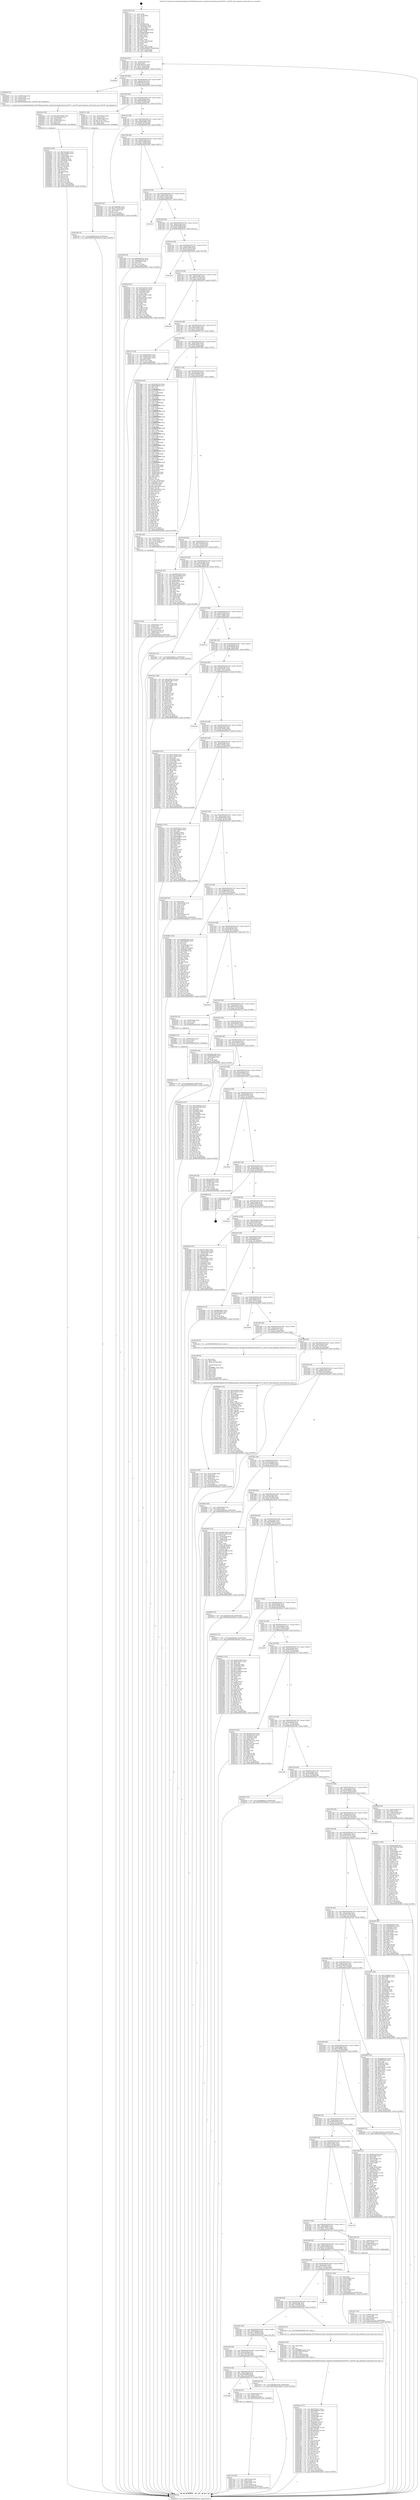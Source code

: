 digraph "0x401270" {
  label = "0x401270 (/mnt/c/Users/mathe/Desktop/tcc/POCII/binaries/extr_linuxdriversmediatunerstea5767.c_tea5767_get_frequency_Final-ollvm.out::main(0))"
  labelloc = "t"
  node[shape=record]

  Entry [label="",width=0.3,height=0.3,shape=circle,fillcolor=black,style=filled]
  "0x4012e4" [label="{
     0x4012e4 [32]\l
     | [instrs]\l
     &nbsp;&nbsp;0x4012e4 \<+6\>: mov -0xa8(%rbp),%eax\l
     &nbsp;&nbsp;0x4012ea \<+2\>: mov %eax,%ecx\l
     &nbsp;&nbsp;0x4012ec \<+6\>: sub $0x836634c1,%ecx\l
     &nbsp;&nbsp;0x4012f2 \<+6\>: mov %eax,-0xbc(%rbp)\l
     &nbsp;&nbsp;0x4012f8 \<+6\>: mov %ecx,-0xc0(%rbp)\l
     &nbsp;&nbsp;0x4012fe \<+6\>: je 0000000000402bb1 \<main+0x1941\>\l
  }"]
  "0x402bb1" [label="{
     0x402bb1\l
  }", style=dashed]
  "0x401304" [label="{
     0x401304 [28]\l
     | [instrs]\l
     &nbsp;&nbsp;0x401304 \<+5\>: jmp 0000000000401309 \<main+0x99\>\l
     &nbsp;&nbsp;0x401309 \<+6\>: mov -0xbc(%rbp),%eax\l
     &nbsp;&nbsp;0x40130f \<+5\>: sub $0x88f44aec,%eax\l
     &nbsp;&nbsp;0x401314 \<+6\>: mov %eax,-0xc4(%rbp)\l
     &nbsp;&nbsp;0x40131a \<+6\>: je 0000000000402599 \<main+0x1329\>\l
  }"]
  Exit [label="",width=0.3,height=0.3,shape=circle,fillcolor=black,style=filled,peripheries=2]
  "0x402599" [label="{
     0x402599 [19]\l
     | [instrs]\l
     &nbsp;&nbsp;0x402599 \<+4\>: mov -0x80(%rbp),%rax\l
     &nbsp;&nbsp;0x40259d \<+3\>: mov (%rax),%rdi\l
     &nbsp;&nbsp;0x4025a0 \<+4\>: mov -0x58(%rbp),%rax\l
     &nbsp;&nbsp;0x4025a4 \<+3\>: mov (%rax),%rsi\l
     &nbsp;&nbsp;0x4025a7 \<+5\>: call 0000000000401240 \<tea5767_get_frequency\>\l
     | [calls]\l
     &nbsp;&nbsp;0x401240 \{1\} (/mnt/c/Users/mathe/Desktop/tcc/POCII/binaries/extr_linuxdriversmediatunerstea5767.c_tea5767_get_frequency_Final-ollvm.out::tea5767_get_frequency)\l
  }"]
  "0x401320" [label="{
     0x401320 [28]\l
     | [instrs]\l
     &nbsp;&nbsp;0x401320 \<+5\>: jmp 0000000000401325 \<main+0xb5\>\l
     &nbsp;&nbsp;0x401325 \<+6\>: mov -0xbc(%rbp),%eax\l
     &nbsp;&nbsp;0x40132b \<+5\>: sub $0x8998a64b,%eax\l
     &nbsp;&nbsp;0x401330 \<+6\>: mov %eax,-0xc8(%rbp)\l
     &nbsp;&nbsp;0x401336 \<+6\>: je 00000000004027a1 \<main+0x1531\>\l
  }"]
  "0x402812" [label="{
     0x402812 [15]\l
     | [instrs]\l
     &nbsp;&nbsp;0x402812 \<+10\>: movl $0xf64e4c9,-0xa8(%rbp)\l
     &nbsp;&nbsp;0x40281c \<+5\>: jmp 0000000000402bc9 \<main+0x1959\>\l
  }"]
  "0x4027a1" [label="{
     0x4027a1 [26]\l
     | [instrs]\l
     &nbsp;&nbsp;0x4027a1 \<+4\>: mov -0x80(%rbp),%rax\l
     &nbsp;&nbsp;0x4027a5 \<+3\>: mov (%rax),%rax\l
     &nbsp;&nbsp;0x4027a8 \<+4\>: mov -0x40(%rbp),%rcx\l
     &nbsp;&nbsp;0x4027ac \<+3\>: movslq (%rcx),%rcx\l
     &nbsp;&nbsp;0x4027af \<+4\>: mov (%rax,%rcx,8),%rax\l
     &nbsp;&nbsp;0x4027b3 \<+3\>: mov %rax,%rdi\l
     &nbsp;&nbsp;0x4027b6 \<+5\>: call 0000000000401030 \<free@plt\>\l
     | [calls]\l
     &nbsp;&nbsp;0x401030 \{1\} (unknown)\l
  }"]
  "0x40133c" [label="{
     0x40133c [28]\l
     | [instrs]\l
     &nbsp;&nbsp;0x40133c \<+5\>: jmp 0000000000401341 \<main+0xd1\>\l
     &nbsp;&nbsp;0x401341 \<+6\>: mov -0xbc(%rbp),%eax\l
     &nbsp;&nbsp;0x401347 \<+5\>: sub $0x89a3fb4b,%eax\l
     &nbsp;&nbsp;0x40134c \<+6\>: mov %eax,-0xcc(%rbp)\l
     &nbsp;&nbsp;0x401352 \<+6\>: je 0000000000401b4e \<main+0x8de\>\l
  }"]
  "0x402803" [label="{
     0x402803 [15]\l
     | [instrs]\l
     &nbsp;&nbsp;0x402803 \<+4\>: mov -0x58(%rbp),%rax\l
     &nbsp;&nbsp;0x402807 \<+3\>: mov (%rax),%rax\l
     &nbsp;&nbsp;0x40280a \<+3\>: mov %rax,%rdi\l
     &nbsp;&nbsp;0x40280d \<+5\>: call 0000000000401030 \<free@plt\>\l
     | [calls]\l
     &nbsp;&nbsp;0x401030 \{1\} (unknown)\l
  }"]
  "0x401b4e" [label="{
     0x401b4e [30]\l
     | [instrs]\l
     &nbsp;&nbsp;0x401b4e \<+5\>: mov $0x7b06b8f0,%eax\l
     &nbsp;&nbsp;0x401b53 \<+5\>: mov $0x3778ec56,%ecx\l
     &nbsp;&nbsp;0x401b58 \<+3\>: mov -0x35(%rbp),%dl\l
     &nbsp;&nbsp;0x401b5b \<+3\>: test $0x1,%dl\l
     &nbsp;&nbsp;0x401b5e \<+3\>: cmovne %ecx,%eax\l
     &nbsp;&nbsp;0x401b61 \<+6\>: mov %eax,-0xa8(%rbp)\l
     &nbsp;&nbsp;0x401b67 \<+5\>: jmp 0000000000402bc9 \<main+0x1959\>\l
  }"]
  "0x401358" [label="{
     0x401358 [28]\l
     | [instrs]\l
     &nbsp;&nbsp;0x401358 \<+5\>: jmp 000000000040135d \<main+0xed\>\l
     &nbsp;&nbsp;0x40135d \<+6\>: mov -0xbc(%rbp),%eax\l
     &nbsp;&nbsp;0x401363 \<+5\>: sub $0x901a26ef,%eax\l
     &nbsp;&nbsp;0x401368 \<+6\>: mov %eax,-0xd0(%rbp)\l
     &nbsp;&nbsp;0x40136e \<+6\>: je 0000000000401de0 \<main+0xb70\>\l
  }"]
  "0x4027bb" [label="{
     0x4027bb [15]\l
     | [instrs]\l
     &nbsp;&nbsp;0x4027bb \<+10\>: movl $0x66018e38,-0xa8(%rbp)\l
     &nbsp;&nbsp;0x4027c5 \<+5\>: jmp 0000000000402bc9 \<main+0x1959\>\l
  }"]
  "0x401de0" [label="{
     0x401de0 [30]\l
     | [instrs]\l
     &nbsp;&nbsp;0x401de0 \<+5\>: mov $0x44d97041,%eax\l
     &nbsp;&nbsp;0x401de5 \<+5\>: mov $0xada8d300,%ecx\l
     &nbsp;&nbsp;0x401dea \<+3\>: mov -0x2f(%rbp),%dl\l
     &nbsp;&nbsp;0x401ded \<+3\>: test $0x1,%dl\l
     &nbsp;&nbsp;0x401df0 \<+3\>: cmovne %ecx,%eax\l
     &nbsp;&nbsp;0x401df3 \<+6\>: mov %eax,-0xa8(%rbp)\l
     &nbsp;&nbsp;0x401df9 \<+5\>: jmp 0000000000402bc9 \<main+0x1959\>\l
  }"]
  "0x401374" [label="{
     0x401374 [28]\l
     | [instrs]\l
     &nbsp;&nbsp;0x401374 \<+5\>: jmp 0000000000401379 \<main+0x109\>\l
     &nbsp;&nbsp;0x401379 \<+6\>: mov -0xbc(%rbp),%eax\l
     &nbsp;&nbsp;0x40137f \<+5\>: sub $0x91c218ca,%eax\l
     &nbsp;&nbsp;0x401384 \<+6\>: mov %eax,-0xd4(%rbp)\l
     &nbsp;&nbsp;0x40138a \<+6\>: je 0000000000401bc7 \<main+0x957\>\l
  }"]
  "0x4025c9" [label="{
     0x4025c9 [106]\l
     | [instrs]\l
     &nbsp;&nbsp;0x4025c9 \<+5\>: mov $0x7014201a,%esi\l
     &nbsp;&nbsp;0x4025ce \<+5\>: mov $0x3970fd0a,%ecx\l
     &nbsp;&nbsp;0x4025d3 \<+2\>: xor %edx,%edx\l
     &nbsp;&nbsp;0x4025d5 \<+4\>: mov -0x40(%rbp),%rdi\l
     &nbsp;&nbsp;0x4025d9 \<+6\>: movl $0x0,(%rdi)\l
     &nbsp;&nbsp;0x4025df \<+8\>: mov 0x40505c,%r8d\l
     &nbsp;&nbsp;0x4025e7 \<+8\>: mov 0x405060,%r9d\l
     &nbsp;&nbsp;0x4025ef \<+3\>: sub $0x1,%edx\l
     &nbsp;&nbsp;0x4025f2 \<+3\>: mov %r8d,%r10d\l
     &nbsp;&nbsp;0x4025f5 \<+3\>: add %edx,%r10d\l
     &nbsp;&nbsp;0x4025f8 \<+4\>: imul %r10d,%r8d\l
     &nbsp;&nbsp;0x4025fc \<+4\>: and $0x1,%r8d\l
     &nbsp;&nbsp;0x402600 \<+4\>: cmp $0x0,%r8d\l
     &nbsp;&nbsp;0x402604 \<+4\>: sete %r11b\l
     &nbsp;&nbsp;0x402608 \<+4\>: cmp $0xa,%r9d\l
     &nbsp;&nbsp;0x40260c \<+3\>: setl %bl\l
     &nbsp;&nbsp;0x40260f \<+3\>: mov %r11b,%r14b\l
     &nbsp;&nbsp;0x402612 \<+3\>: and %bl,%r14b\l
     &nbsp;&nbsp;0x402615 \<+3\>: xor %bl,%r11b\l
     &nbsp;&nbsp;0x402618 \<+3\>: or %r11b,%r14b\l
     &nbsp;&nbsp;0x40261b \<+4\>: test $0x1,%r14b\l
     &nbsp;&nbsp;0x40261f \<+3\>: cmovne %ecx,%esi\l
     &nbsp;&nbsp;0x402622 \<+6\>: mov %esi,-0xa8(%rbp)\l
     &nbsp;&nbsp;0x402628 \<+6\>: mov %eax,-0x1b4(%rbp)\l
     &nbsp;&nbsp;0x40262e \<+5\>: jmp 0000000000402bc9 \<main+0x1959\>\l
  }"]
  "0x401bc7" [label="{
     0x401bc7\l
  }", style=dashed]
  "0x401390" [label="{
     0x401390 [28]\l
     | [instrs]\l
     &nbsp;&nbsp;0x401390 \<+5\>: jmp 0000000000401395 \<main+0x125\>\l
     &nbsp;&nbsp;0x401395 \<+6\>: mov -0xbc(%rbp),%eax\l
     &nbsp;&nbsp;0x40139b \<+5\>: sub $0x9b83eb05,%eax\l
     &nbsp;&nbsp;0x4013a0 \<+6\>: mov %eax,-0xd8(%rbp)\l
     &nbsp;&nbsp;0x4013a6 \<+6\>: je 000000000040253e \<main+0x12ce\>\l
  }"]
  "0x4025ac" [label="{
     0x4025ac [29]\l
     | [instrs]\l
     &nbsp;&nbsp;0x4025ac \<+10\>: movabs $0x4030b6,%rdi\l
     &nbsp;&nbsp;0x4025b6 \<+4\>: mov -0x48(%rbp),%rsi\l
     &nbsp;&nbsp;0x4025ba \<+2\>: mov %eax,(%rsi)\l
     &nbsp;&nbsp;0x4025bc \<+4\>: mov -0x48(%rbp),%rsi\l
     &nbsp;&nbsp;0x4025c0 \<+2\>: mov (%rsi),%esi\l
     &nbsp;&nbsp;0x4025c2 \<+2\>: mov $0x0,%al\l
     &nbsp;&nbsp;0x4025c4 \<+5\>: call 0000000000401040 \<printf@plt\>\l
     | [calls]\l
     &nbsp;&nbsp;0x401040 \{1\} (unknown)\l
  }"]
  "0x40253e" [label="{
     0x40253e [91]\l
     | [instrs]\l
     &nbsp;&nbsp;0x40253e \<+5\>: mov $0x7014201a,%eax\l
     &nbsp;&nbsp;0x402543 \<+5\>: mov $0x88f44aec,%ecx\l
     &nbsp;&nbsp;0x402548 \<+7\>: mov 0x40505c,%edx\l
     &nbsp;&nbsp;0x40254f \<+7\>: mov 0x405060,%esi\l
     &nbsp;&nbsp;0x402556 \<+2\>: mov %edx,%edi\l
     &nbsp;&nbsp;0x402558 \<+6\>: sub $0x32032f1a,%edi\l
     &nbsp;&nbsp;0x40255e \<+3\>: sub $0x1,%edi\l
     &nbsp;&nbsp;0x402561 \<+6\>: add $0x32032f1a,%edi\l
     &nbsp;&nbsp;0x402567 \<+3\>: imul %edi,%edx\l
     &nbsp;&nbsp;0x40256a \<+3\>: and $0x1,%edx\l
     &nbsp;&nbsp;0x40256d \<+3\>: cmp $0x0,%edx\l
     &nbsp;&nbsp;0x402570 \<+4\>: sete %r8b\l
     &nbsp;&nbsp;0x402574 \<+3\>: cmp $0xa,%esi\l
     &nbsp;&nbsp;0x402577 \<+4\>: setl %r9b\l
     &nbsp;&nbsp;0x40257b \<+3\>: mov %r8b,%r10b\l
     &nbsp;&nbsp;0x40257e \<+3\>: and %r9b,%r10b\l
     &nbsp;&nbsp;0x402581 \<+3\>: xor %r9b,%r8b\l
     &nbsp;&nbsp;0x402584 \<+3\>: or %r8b,%r10b\l
     &nbsp;&nbsp;0x402587 \<+4\>: test $0x1,%r10b\l
     &nbsp;&nbsp;0x40258b \<+3\>: cmovne %ecx,%eax\l
     &nbsp;&nbsp;0x40258e \<+6\>: mov %eax,-0xa8(%rbp)\l
     &nbsp;&nbsp;0x402594 \<+5\>: jmp 0000000000402bc9 \<main+0x1959\>\l
  }"]
  "0x4013ac" [label="{
     0x4013ac [28]\l
     | [instrs]\l
     &nbsp;&nbsp;0x4013ac \<+5\>: jmp 00000000004013b1 \<main+0x141\>\l
     &nbsp;&nbsp;0x4013b1 \<+6\>: mov -0xbc(%rbp),%eax\l
     &nbsp;&nbsp;0x4013b7 \<+5\>: sub $0x9b919353,%eax\l
     &nbsp;&nbsp;0x4013bc \<+6\>: mov %eax,-0xdc(%rbp)\l
     &nbsp;&nbsp;0x4013c2 \<+6\>: je 0000000000402a06 \<main+0x1796\>\l
  }"]
  "0x402361" [label="{
     0x402361 [177]\l
     | [instrs]\l
     &nbsp;&nbsp;0x402361 \<+5\>: mov $0xcf79a371,%ecx\l
     &nbsp;&nbsp;0x402366 \<+5\>: mov $0x26d98601,%edx\l
     &nbsp;&nbsp;0x40236b \<+3\>: mov $0x1,%sil\l
     &nbsp;&nbsp;0x40236e \<+6\>: mov -0x1b0(%rbp),%edi\l
     &nbsp;&nbsp;0x402374 \<+3\>: imul %eax,%edi\l
     &nbsp;&nbsp;0x402377 \<+4\>: mov -0x58(%rbp),%r8\l
     &nbsp;&nbsp;0x40237b \<+3\>: mov (%r8),%r8\l
     &nbsp;&nbsp;0x40237e \<+4\>: mov -0x50(%rbp),%r9\l
     &nbsp;&nbsp;0x402382 \<+3\>: movslq (%r9),%r9\l
     &nbsp;&nbsp;0x402385 \<+4\>: mov %edi,(%r8,%r9,4)\l
     &nbsp;&nbsp;0x402389 \<+7\>: mov 0x40505c,%eax\l
     &nbsp;&nbsp;0x402390 \<+7\>: mov 0x405060,%edi\l
     &nbsp;&nbsp;0x402397 \<+3\>: mov %eax,%r10d\l
     &nbsp;&nbsp;0x40239a \<+7\>: sub $0x2d9e2083,%r10d\l
     &nbsp;&nbsp;0x4023a1 \<+4\>: sub $0x1,%r10d\l
     &nbsp;&nbsp;0x4023a5 \<+7\>: add $0x2d9e2083,%r10d\l
     &nbsp;&nbsp;0x4023ac \<+4\>: imul %r10d,%eax\l
     &nbsp;&nbsp;0x4023b0 \<+3\>: and $0x1,%eax\l
     &nbsp;&nbsp;0x4023b3 \<+3\>: cmp $0x0,%eax\l
     &nbsp;&nbsp;0x4023b6 \<+4\>: sete %r11b\l
     &nbsp;&nbsp;0x4023ba \<+3\>: cmp $0xa,%edi\l
     &nbsp;&nbsp;0x4023bd \<+3\>: setl %bl\l
     &nbsp;&nbsp;0x4023c0 \<+3\>: mov %r11b,%r14b\l
     &nbsp;&nbsp;0x4023c3 \<+4\>: xor $0xff,%r14b\l
     &nbsp;&nbsp;0x4023c7 \<+3\>: mov %bl,%r15b\l
     &nbsp;&nbsp;0x4023ca \<+4\>: xor $0xff,%r15b\l
     &nbsp;&nbsp;0x4023ce \<+4\>: xor $0x0,%sil\l
     &nbsp;&nbsp;0x4023d2 \<+3\>: mov %r14b,%r12b\l
     &nbsp;&nbsp;0x4023d5 \<+4\>: and $0x0,%r12b\l
     &nbsp;&nbsp;0x4023d9 \<+3\>: and %sil,%r11b\l
     &nbsp;&nbsp;0x4023dc \<+3\>: mov %r15b,%r13b\l
     &nbsp;&nbsp;0x4023df \<+4\>: and $0x0,%r13b\l
     &nbsp;&nbsp;0x4023e3 \<+3\>: and %sil,%bl\l
     &nbsp;&nbsp;0x4023e6 \<+3\>: or %r11b,%r12b\l
     &nbsp;&nbsp;0x4023e9 \<+3\>: or %bl,%r13b\l
     &nbsp;&nbsp;0x4023ec \<+3\>: xor %r13b,%r12b\l
     &nbsp;&nbsp;0x4023ef \<+3\>: or %r15b,%r14b\l
     &nbsp;&nbsp;0x4023f2 \<+4\>: xor $0xff,%r14b\l
     &nbsp;&nbsp;0x4023f6 \<+4\>: or $0x0,%sil\l
     &nbsp;&nbsp;0x4023fa \<+3\>: and %sil,%r14b\l
     &nbsp;&nbsp;0x4023fd \<+3\>: or %r14b,%r12b\l
     &nbsp;&nbsp;0x402400 \<+4\>: test $0x1,%r12b\l
     &nbsp;&nbsp;0x402404 \<+3\>: cmovne %edx,%ecx\l
     &nbsp;&nbsp;0x402407 \<+6\>: mov %ecx,-0xa8(%rbp)\l
     &nbsp;&nbsp;0x40240d \<+5\>: jmp 0000000000402bc9 \<main+0x1959\>\l
  }"]
  "0x402a06" [label="{
     0x402a06\l
  }", style=dashed]
  "0x4013c8" [label="{
     0x4013c8 [28]\l
     | [instrs]\l
     &nbsp;&nbsp;0x4013c8 \<+5\>: jmp 00000000004013cd \<main+0x15d\>\l
     &nbsp;&nbsp;0x4013cd \<+6\>: mov -0xbc(%rbp),%eax\l
     &nbsp;&nbsp;0x4013d3 \<+5\>: sub $0x9c415742,%eax\l
     &nbsp;&nbsp;0x4013d8 \<+6\>: mov %eax,-0xe0(%rbp)\l
     &nbsp;&nbsp;0x4013de \<+6\>: je 0000000000402a95 \<main+0x1825\>\l
  }"]
  "0x402339" [label="{
     0x402339 [40]\l
     | [instrs]\l
     &nbsp;&nbsp;0x402339 \<+5\>: mov $0x2,%ecx\l
     &nbsp;&nbsp;0x40233e \<+1\>: cltd\l
     &nbsp;&nbsp;0x40233f \<+2\>: idiv %ecx\l
     &nbsp;&nbsp;0x402341 \<+6\>: imul $0xfffffffe,%edx,%ecx\l
     &nbsp;&nbsp;0x402347 \<+6\>: sub $0x3cbee279,%ecx\l
     &nbsp;&nbsp;0x40234d \<+3\>: add $0x1,%ecx\l
     &nbsp;&nbsp;0x402350 \<+6\>: add $0x3cbee279,%ecx\l
     &nbsp;&nbsp;0x402356 \<+6\>: mov %ecx,-0x1b0(%rbp)\l
     &nbsp;&nbsp;0x40235c \<+5\>: call 0000000000401160 \<next_i\>\l
     | [calls]\l
     &nbsp;&nbsp;0x401160 \{1\} (/mnt/c/Users/mathe/Desktop/tcc/POCII/binaries/extr_linuxdriversmediatunerstea5767.c_tea5767_get_frequency_Final-ollvm.out::next_i)\l
  }"]
  "0x402a95" [label="{
     0x402a95\l
  }", style=dashed]
  "0x4013e4" [label="{
     0x4013e4 [28]\l
     | [instrs]\l
     &nbsp;&nbsp;0x4013e4 \<+5\>: jmp 00000000004013e9 \<main+0x179\>\l
     &nbsp;&nbsp;0x4013e9 \<+6\>: mov -0xbc(%rbp),%eax\l
     &nbsp;&nbsp;0x4013ef \<+5\>: sub $0x9c6162fe,%eax\l
     &nbsp;&nbsp;0x4013f4 \<+6\>: mov %eax,-0xe4(%rbp)\l
     &nbsp;&nbsp;0x4013fa \<+6\>: je 0000000000401c76 \<main+0xa06\>\l
  }"]
  "0x4020cc" [label="{
     0x4020cc [162]\l
     | [instrs]\l
     &nbsp;&nbsp;0x4020cc \<+5\>: mov $0xfb4af449,%ecx\l
     &nbsp;&nbsp;0x4020d1 \<+5\>: mov $0x75264c99,%edx\l
     &nbsp;&nbsp;0x4020d6 \<+3\>: mov $0x1,%sil\l
     &nbsp;&nbsp;0x4020d9 \<+3\>: xor %r8d,%r8d\l
     &nbsp;&nbsp;0x4020dc \<+4\>: mov -0x58(%rbp),%rdi\l
     &nbsp;&nbsp;0x4020e0 \<+3\>: mov %rax,(%rdi)\l
     &nbsp;&nbsp;0x4020e3 \<+4\>: mov -0x50(%rbp),%rax\l
     &nbsp;&nbsp;0x4020e7 \<+6\>: movl $0x0,(%rax)\l
     &nbsp;&nbsp;0x4020ed \<+8\>: mov 0x40505c,%r9d\l
     &nbsp;&nbsp;0x4020f5 \<+8\>: mov 0x405060,%r10d\l
     &nbsp;&nbsp;0x4020fd \<+4\>: sub $0x1,%r8d\l
     &nbsp;&nbsp;0x402101 \<+3\>: mov %r9d,%r11d\l
     &nbsp;&nbsp;0x402104 \<+3\>: add %r8d,%r11d\l
     &nbsp;&nbsp;0x402107 \<+4\>: imul %r11d,%r9d\l
     &nbsp;&nbsp;0x40210b \<+4\>: and $0x1,%r9d\l
     &nbsp;&nbsp;0x40210f \<+4\>: cmp $0x0,%r9d\l
     &nbsp;&nbsp;0x402113 \<+3\>: sete %bl\l
     &nbsp;&nbsp;0x402116 \<+4\>: cmp $0xa,%r10d\l
     &nbsp;&nbsp;0x40211a \<+4\>: setl %r14b\l
     &nbsp;&nbsp;0x40211e \<+3\>: mov %bl,%r15b\l
     &nbsp;&nbsp;0x402121 \<+4\>: xor $0xff,%r15b\l
     &nbsp;&nbsp;0x402125 \<+3\>: mov %r14b,%r12b\l
     &nbsp;&nbsp;0x402128 \<+4\>: xor $0xff,%r12b\l
     &nbsp;&nbsp;0x40212c \<+4\>: xor $0x1,%sil\l
     &nbsp;&nbsp;0x402130 \<+3\>: mov %r15b,%r13b\l
     &nbsp;&nbsp;0x402133 \<+4\>: and $0xff,%r13b\l
     &nbsp;&nbsp;0x402137 \<+3\>: and %sil,%bl\l
     &nbsp;&nbsp;0x40213a \<+3\>: mov %r12b,%al\l
     &nbsp;&nbsp;0x40213d \<+2\>: and $0xff,%al\l
     &nbsp;&nbsp;0x40213f \<+3\>: and %sil,%r14b\l
     &nbsp;&nbsp;0x402142 \<+3\>: or %bl,%r13b\l
     &nbsp;&nbsp;0x402145 \<+3\>: or %r14b,%al\l
     &nbsp;&nbsp;0x402148 \<+3\>: xor %al,%r13b\l
     &nbsp;&nbsp;0x40214b \<+3\>: or %r12b,%r15b\l
     &nbsp;&nbsp;0x40214e \<+4\>: xor $0xff,%r15b\l
     &nbsp;&nbsp;0x402152 \<+4\>: or $0x1,%sil\l
     &nbsp;&nbsp;0x402156 \<+3\>: and %sil,%r15b\l
     &nbsp;&nbsp;0x402159 \<+3\>: or %r15b,%r13b\l
     &nbsp;&nbsp;0x40215c \<+4\>: test $0x1,%r13b\l
     &nbsp;&nbsp;0x402160 \<+3\>: cmovne %edx,%ecx\l
     &nbsp;&nbsp;0x402163 \<+6\>: mov %ecx,-0xa8(%rbp)\l
     &nbsp;&nbsp;0x402169 \<+5\>: jmp 0000000000402bc9 \<main+0x1959\>\l
  }"]
  "0x401c76" [label="{
     0x401c76 [30]\l
     | [instrs]\l
     &nbsp;&nbsp;0x401c76 \<+5\>: mov $0xf22f7054,%eax\l
     &nbsp;&nbsp;0x401c7b \<+5\>: mov $0x65769f17,%ecx\l
     &nbsp;&nbsp;0x401c80 \<+3\>: mov -0x34(%rbp),%edx\l
     &nbsp;&nbsp;0x401c83 \<+3\>: cmp $0x0,%edx\l
     &nbsp;&nbsp;0x401c86 \<+3\>: cmove %ecx,%eax\l
     &nbsp;&nbsp;0x401c89 \<+6\>: mov %eax,-0xa8(%rbp)\l
     &nbsp;&nbsp;0x401c8f \<+5\>: jmp 0000000000402bc9 \<main+0x1959\>\l
  }"]
  "0x401400" [label="{
     0x401400 [28]\l
     | [instrs]\l
     &nbsp;&nbsp;0x401400 \<+5\>: jmp 0000000000401405 \<main+0x195\>\l
     &nbsp;&nbsp;0x401405 \<+6\>: mov -0xbc(%rbp),%eax\l
     &nbsp;&nbsp;0x40140b \<+5\>: sub $0x9da30ecc,%eax\l
     &nbsp;&nbsp;0x401410 \<+6\>: mov %eax,-0xe8(%rbp)\l
     &nbsp;&nbsp;0x401416 \<+6\>: je 00000000004019b4 \<main+0x744\>\l
  }"]
  "0x401ea3" [label="{
     0x401ea3 [45]\l
     | [instrs]\l
     &nbsp;&nbsp;0x401ea3 \<+6\>: mov -0x1ac(%rbp),%ecx\l
     &nbsp;&nbsp;0x401ea9 \<+3\>: imul %eax,%ecx\l
     &nbsp;&nbsp;0x401eac \<+4\>: mov -0x80(%rbp),%r8\l
     &nbsp;&nbsp;0x401eb0 \<+3\>: mov (%r8),%r8\l
     &nbsp;&nbsp;0x401eb3 \<+4\>: mov -0x78(%rbp),%r9\l
     &nbsp;&nbsp;0x401eb7 \<+3\>: movslq (%r9),%r9\l
     &nbsp;&nbsp;0x401eba \<+4\>: mov (%r8,%r9,8),%r8\l
     &nbsp;&nbsp;0x401ebe \<+3\>: mov %ecx,(%r8)\l
     &nbsp;&nbsp;0x401ec1 \<+10\>: movl $0xdd56344c,-0xa8(%rbp)\l
     &nbsp;&nbsp;0x401ecb \<+5\>: jmp 0000000000402bc9 \<main+0x1959\>\l
  }"]
  "0x4019b4" [label="{
     0x4019b4 [410]\l
     | [instrs]\l
     &nbsp;&nbsp;0x4019b4 \<+5\>: mov $0x436ba720,%eax\l
     &nbsp;&nbsp;0x4019b9 \<+5\>: mov $0x89a3fb4b,%ecx\l
     &nbsp;&nbsp;0x4019be \<+2\>: mov $0x1,%dl\l
     &nbsp;&nbsp;0x4019c0 \<+3\>: mov %rsp,%rsi\l
     &nbsp;&nbsp;0x4019c3 \<+4\>: add $0xfffffffffffffff0,%rsi\l
     &nbsp;&nbsp;0x4019c7 \<+3\>: mov %rsi,%rsp\l
     &nbsp;&nbsp;0x4019ca \<+7\>: mov %rsi,-0xa0(%rbp)\l
     &nbsp;&nbsp;0x4019d1 \<+3\>: mov %rsp,%rsi\l
     &nbsp;&nbsp;0x4019d4 \<+4\>: add $0xfffffffffffffff0,%rsi\l
     &nbsp;&nbsp;0x4019d8 \<+3\>: mov %rsi,%rsp\l
     &nbsp;&nbsp;0x4019db \<+3\>: mov %rsp,%rdi\l
     &nbsp;&nbsp;0x4019de \<+4\>: add $0xfffffffffffffff0,%rdi\l
     &nbsp;&nbsp;0x4019e2 \<+3\>: mov %rdi,%rsp\l
     &nbsp;&nbsp;0x4019e5 \<+7\>: mov %rdi,-0x98(%rbp)\l
     &nbsp;&nbsp;0x4019ec \<+3\>: mov %rsp,%rdi\l
     &nbsp;&nbsp;0x4019ef \<+4\>: add $0xfffffffffffffff0,%rdi\l
     &nbsp;&nbsp;0x4019f3 \<+3\>: mov %rdi,%rsp\l
     &nbsp;&nbsp;0x4019f6 \<+7\>: mov %rdi,-0x90(%rbp)\l
     &nbsp;&nbsp;0x4019fd \<+3\>: mov %rsp,%rdi\l
     &nbsp;&nbsp;0x401a00 \<+4\>: add $0xfffffffffffffff0,%rdi\l
     &nbsp;&nbsp;0x401a04 \<+3\>: mov %rdi,%rsp\l
     &nbsp;&nbsp;0x401a07 \<+7\>: mov %rdi,-0x88(%rbp)\l
     &nbsp;&nbsp;0x401a0e \<+3\>: mov %rsp,%rdi\l
     &nbsp;&nbsp;0x401a11 \<+4\>: add $0xfffffffffffffff0,%rdi\l
     &nbsp;&nbsp;0x401a15 \<+3\>: mov %rdi,%rsp\l
     &nbsp;&nbsp;0x401a18 \<+4\>: mov %rdi,-0x80(%rbp)\l
     &nbsp;&nbsp;0x401a1c \<+3\>: mov %rsp,%rdi\l
     &nbsp;&nbsp;0x401a1f \<+4\>: add $0xfffffffffffffff0,%rdi\l
     &nbsp;&nbsp;0x401a23 \<+3\>: mov %rdi,%rsp\l
     &nbsp;&nbsp;0x401a26 \<+4\>: mov %rdi,-0x78(%rbp)\l
     &nbsp;&nbsp;0x401a2a \<+3\>: mov %rsp,%rdi\l
     &nbsp;&nbsp;0x401a2d \<+4\>: add $0xfffffffffffffff0,%rdi\l
     &nbsp;&nbsp;0x401a31 \<+3\>: mov %rdi,%rsp\l
     &nbsp;&nbsp;0x401a34 \<+4\>: mov %rdi,-0x70(%rbp)\l
     &nbsp;&nbsp;0x401a38 \<+3\>: mov %rsp,%rdi\l
     &nbsp;&nbsp;0x401a3b \<+4\>: add $0xfffffffffffffff0,%rdi\l
     &nbsp;&nbsp;0x401a3f \<+3\>: mov %rdi,%rsp\l
     &nbsp;&nbsp;0x401a42 \<+4\>: mov %rdi,-0x68(%rbp)\l
     &nbsp;&nbsp;0x401a46 \<+3\>: mov %rsp,%rdi\l
     &nbsp;&nbsp;0x401a49 \<+4\>: add $0xfffffffffffffff0,%rdi\l
     &nbsp;&nbsp;0x401a4d \<+3\>: mov %rdi,%rsp\l
     &nbsp;&nbsp;0x401a50 \<+4\>: mov %rdi,-0x60(%rbp)\l
     &nbsp;&nbsp;0x401a54 \<+3\>: mov %rsp,%rdi\l
     &nbsp;&nbsp;0x401a57 \<+4\>: add $0xfffffffffffffff0,%rdi\l
     &nbsp;&nbsp;0x401a5b \<+3\>: mov %rdi,%rsp\l
     &nbsp;&nbsp;0x401a5e \<+4\>: mov %rdi,-0x58(%rbp)\l
     &nbsp;&nbsp;0x401a62 \<+3\>: mov %rsp,%rdi\l
     &nbsp;&nbsp;0x401a65 \<+4\>: add $0xfffffffffffffff0,%rdi\l
     &nbsp;&nbsp;0x401a69 \<+3\>: mov %rdi,%rsp\l
     &nbsp;&nbsp;0x401a6c \<+4\>: mov %rdi,-0x50(%rbp)\l
     &nbsp;&nbsp;0x401a70 \<+3\>: mov %rsp,%rdi\l
     &nbsp;&nbsp;0x401a73 \<+4\>: add $0xfffffffffffffff0,%rdi\l
     &nbsp;&nbsp;0x401a77 \<+3\>: mov %rdi,%rsp\l
     &nbsp;&nbsp;0x401a7a \<+4\>: mov %rdi,-0x48(%rbp)\l
     &nbsp;&nbsp;0x401a7e \<+3\>: mov %rsp,%rdi\l
     &nbsp;&nbsp;0x401a81 \<+4\>: add $0xfffffffffffffff0,%rdi\l
     &nbsp;&nbsp;0x401a85 \<+3\>: mov %rdi,%rsp\l
     &nbsp;&nbsp;0x401a88 \<+4\>: mov %rdi,-0x40(%rbp)\l
     &nbsp;&nbsp;0x401a8c \<+7\>: mov -0xa0(%rbp),%rdi\l
     &nbsp;&nbsp;0x401a93 \<+6\>: movl $0x0,(%rdi)\l
     &nbsp;&nbsp;0x401a99 \<+7\>: mov -0xac(%rbp),%r8d\l
     &nbsp;&nbsp;0x401aa0 \<+3\>: mov %r8d,(%rsi)\l
     &nbsp;&nbsp;0x401aa3 \<+7\>: mov -0x98(%rbp),%rdi\l
     &nbsp;&nbsp;0x401aaa \<+7\>: mov -0xb8(%rbp),%r9\l
     &nbsp;&nbsp;0x401ab1 \<+3\>: mov %r9,(%rdi)\l
     &nbsp;&nbsp;0x401ab4 \<+3\>: cmpl $0x2,(%rsi)\l
     &nbsp;&nbsp;0x401ab7 \<+4\>: setne %r10b\l
     &nbsp;&nbsp;0x401abb \<+4\>: and $0x1,%r10b\l
     &nbsp;&nbsp;0x401abf \<+4\>: mov %r10b,-0x35(%rbp)\l
     &nbsp;&nbsp;0x401ac3 \<+8\>: mov 0x40505c,%r11d\l
     &nbsp;&nbsp;0x401acb \<+7\>: mov 0x405060,%ebx\l
     &nbsp;&nbsp;0x401ad2 \<+3\>: mov %r11d,%r14d\l
     &nbsp;&nbsp;0x401ad5 \<+7\>: add $0xacb91ed9,%r14d\l
     &nbsp;&nbsp;0x401adc \<+4\>: sub $0x1,%r14d\l
     &nbsp;&nbsp;0x401ae0 \<+7\>: sub $0xacb91ed9,%r14d\l
     &nbsp;&nbsp;0x401ae7 \<+4\>: imul %r14d,%r11d\l
     &nbsp;&nbsp;0x401aeb \<+4\>: and $0x1,%r11d\l
     &nbsp;&nbsp;0x401aef \<+4\>: cmp $0x0,%r11d\l
     &nbsp;&nbsp;0x401af3 \<+4\>: sete %r10b\l
     &nbsp;&nbsp;0x401af7 \<+3\>: cmp $0xa,%ebx\l
     &nbsp;&nbsp;0x401afa \<+4\>: setl %r15b\l
     &nbsp;&nbsp;0x401afe \<+3\>: mov %r10b,%r12b\l
     &nbsp;&nbsp;0x401b01 \<+4\>: xor $0xff,%r12b\l
     &nbsp;&nbsp;0x401b05 \<+3\>: mov %r15b,%r13b\l
     &nbsp;&nbsp;0x401b08 \<+4\>: xor $0xff,%r13b\l
     &nbsp;&nbsp;0x401b0c \<+3\>: xor $0x0,%dl\l
     &nbsp;&nbsp;0x401b0f \<+3\>: mov %r12b,%sil\l
     &nbsp;&nbsp;0x401b12 \<+4\>: and $0x0,%sil\l
     &nbsp;&nbsp;0x401b16 \<+3\>: and %dl,%r10b\l
     &nbsp;&nbsp;0x401b19 \<+3\>: mov %r13b,%dil\l
     &nbsp;&nbsp;0x401b1c \<+4\>: and $0x0,%dil\l
     &nbsp;&nbsp;0x401b20 \<+3\>: and %dl,%r15b\l
     &nbsp;&nbsp;0x401b23 \<+3\>: or %r10b,%sil\l
     &nbsp;&nbsp;0x401b26 \<+3\>: or %r15b,%dil\l
     &nbsp;&nbsp;0x401b29 \<+3\>: xor %dil,%sil\l
     &nbsp;&nbsp;0x401b2c \<+3\>: or %r13b,%r12b\l
     &nbsp;&nbsp;0x401b2f \<+4\>: xor $0xff,%r12b\l
     &nbsp;&nbsp;0x401b33 \<+3\>: or $0x0,%dl\l
     &nbsp;&nbsp;0x401b36 \<+3\>: and %dl,%r12b\l
     &nbsp;&nbsp;0x401b39 \<+3\>: or %r12b,%sil\l
     &nbsp;&nbsp;0x401b3c \<+4\>: test $0x1,%sil\l
     &nbsp;&nbsp;0x401b40 \<+3\>: cmovne %ecx,%eax\l
     &nbsp;&nbsp;0x401b43 \<+6\>: mov %eax,-0xa8(%rbp)\l
     &nbsp;&nbsp;0x401b49 \<+5\>: jmp 0000000000402bc9 \<main+0x1959\>\l
  }"]
  "0x40141c" [label="{
     0x40141c [28]\l
     | [instrs]\l
     &nbsp;&nbsp;0x40141c \<+5\>: jmp 0000000000401421 \<main+0x1b1\>\l
     &nbsp;&nbsp;0x401421 \<+6\>: mov -0xbc(%rbp),%eax\l
     &nbsp;&nbsp;0x401427 \<+5\>: sub $0xada8d300,%eax\l
     &nbsp;&nbsp;0x40142c \<+6\>: mov %eax,-0xec(%rbp)\l
     &nbsp;&nbsp;0x401432 \<+6\>: je 0000000000401dfe \<main+0xb8e\>\l
  }"]
  "0x401e6f" [label="{
     0x401e6f [52]\l
     | [instrs]\l
     &nbsp;&nbsp;0x401e6f \<+2\>: xor %ecx,%ecx\l
     &nbsp;&nbsp;0x401e71 \<+5\>: mov $0x2,%edx\l
     &nbsp;&nbsp;0x401e76 \<+6\>: mov %edx,-0x1a8(%rbp)\l
     &nbsp;&nbsp;0x401e7c \<+1\>: cltd\l
     &nbsp;&nbsp;0x401e7d \<+6\>: mov -0x1a8(%rbp),%esi\l
     &nbsp;&nbsp;0x401e83 \<+2\>: idiv %esi\l
     &nbsp;&nbsp;0x401e85 \<+6\>: imul $0xfffffffe,%edx,%edx\l
     &nbsp;&nbsp;0x401e8b \<+2\>: mov %ecx,%edi\l
     &nbsp;&nbsp;0x401e8d \<+2\>: sub %edx,%edi\l
     &nbsp;&nbsp;0x401e8f \<+2\>: mov %ecx,%edx\l
     &nbsp;&nbsp;0x401e91 \<+3\>: sub $0x1,%edx\l
     &nbsp;&nbsp;0x401e94 \<+2\>: add %edx,%edi\l
     &nbsp;&nbsp;0x401e96 \<+2\>: sub %edi,%ecx\l
     &nbsp;&nbsp;0x401e98 \<+6\>: mov %ecx,-0x1ac(%rbp)\l
     &nbsp;&nbsp;0x401e9e \<+5\>: call 0000000000401160 \<next_i\>\l
     | [calls]\l
     &nbsp;&nbsp;0x401160 \{1\} (/mnt/c/Users/mathe/Desktop/tcc/POCII/binaries/extr_linuxdriversmediatunerstea5767.c_tea5767_get_frequency_Final-ollvm.out::next_i)\l
  }"]
  "0x401dfe" [label="{
     0x401dfe [29]\l
     | [instrs]\l
     &nbsp;&nbsp;0x401dfe \<+4\>: mov -0x70(%rbp),%rax\l
     &nbsp;&nbsp;0x401e02 \<+6\>: movl $0x1,(%rax)\l
     &nbsp;&nbsp;0x401e08 \<+4\>: mov -0x70(%rbp),%rax\l
     &nbsp;&nbsp;0x401e0c \<+3\>: movslq (%rax),%rax\l
     &nbsp;&nbsp;0x401e0f \<+4\>: shl $0x2,%rax\l
     &nbsp;&nbsp;0x401e13 \<+3\>: mov %rax,%rdi\l
     &nbsp;&nbsp;0x401e16 \<+5\>: call 0000000000401050 \<malloc@plt\>\l
     | [calls]\l
     &nbsp;&nbsp;0x401050 \{1\} (unknown)\l
  }"]
  "0x401438" [label="{
     0x401438 [28]\l
     | [instrs]\l
     &nbsp;&nbsp;0x401438 \<+5\>: jmp 000000000040143d \<main+0x1cd\>\l
     &nbsp;&nbsp;0x40143d \<+6\>: mov -0xbc(%rbp),%eax\l
     &nbsp;&nbsp;0x401443 \<+5\>: sub $0xc13d331b,%eax\l
     &nbsp;&nbsp;0x401448 \<+6\>: mov %eax,-0xf0(%rbp)\l
     &nbsp;&nbsp;0x40144e \<+6\>: je 0000000000401cd7 \<main+0xa67\>\l
  }"]
  "0x401e1b" [label="{
     0x401e1b [43]\l
     | [instrs]\l
     &nbsp;&nbsp;0x401e1b \<+4\>: mov -0x80(%rbp),%rdi\l
     &nbsp;&nbsp;0x401e1f \<+3\>: mov (%rdi),%rdi\l
     &nbsp;&nbsp;0x401e22 \<+4\>: mov -0x78(%rbp),%rcx\l
     &nbsp;&nbsp;0x401e26 \<+3\>: movslq (%rcx),%rcx\l
     &nbsp;&nbsp;0x401e29 \<+4\>: mov %rax,(%rdi,%rcx,8)\l
     &nbsp;&nbsp;0x401e2d \<+4\>: mov -0x68(%rbp),%rax\l
     &nbsp;&nbsp;0x401e31 \<+6\>: movl $0x0,(%rax)\l
     &nbsp;&nbsp;0x401e37 \<+10\>: movl $0xed4f7466,-0xa8(%rbp)\l
     &nbsp;&nbsp;0x401e41 \<+5\>: jmp 0000000000402bc9 \<main+0x1959\>\l
  }"]
  "0x401cd7" [label="{
     0x401cd7 [91]\l
     | [instrs]\l
     &nbsp;&nbsp;0x401cd7 \<+5\>: mov $0x9b919353,%eax\l
     &nbsp;&nbsp;0x401cdc \<+5\>: mov $0x18788bd8,%ecx\l
     &nbsp;&nbsp;0x401ce1 \<+7\>: mov 0x40505c,%edx\l
     &nbsp;&nbsp;0x401ce8 \<+7\>: mov 0x405060,%esi\l
     &nbsp;&nbsp;0x401cef \<+2\>: mov %edx,%edi\l
     &nbsp;&nbsp;0x401cf1 \<+6\>: sub $0x86ef7ab5,%edi\l
     &nbsp;&nbsp;0x401cf7 \<+3\>: sub $0x1,%edi\l
     &nbsp;&nbsp;0x401cfa \<+6\>: add $0x86ef7ab5,%edi\l
     &nbsp;&nbsp;0x401d00 \<+3\>: imul %edi,%edx\l
     &nbsp;&nbsp;0x401d03 \<+3\>: and $0x1,%edx\l
     &nbsp;&nbsp;0x401d06 \<+3\>: cmp $0x0,%edx\l
     &nbsp;&nbsp;0x401d09 \<+4\>: sete %r8b\l
     &nbsp;&nbsp;0x401d0d \<+3\>: cmp $0xa,%esi\l
     &nbsp;&nbsp;0x401d10 \<+4\>: setl %r9b\l
     &nbsp;&nbsp;0x401d14 \<+3\>: mov %r8b,%r10b\l
     &nbsp;&nbsp;0x401d17 \<+3\>: and %r9b,%r10b\l
     &nbsp;&nbsp;0x401d1a \<+3\>: xor %r9b,%r8b\l
     &nbsp;&nbsp;0x401d1d \<+3\>: or %r8b,%r10b\l
     &nbsp;&nbsp;0x401d20 \<+4\>: test $0x1,%r10b\l
     &nbsp;&nbsp;0x401d24 \<+3\>: cmovne %ecx,%eax\l
     &nbsp;&nbsp;0x401d27 \<+6\>: mov %eax,-0xa8(%rbp)\l
     &nbsp;&nbsp;0x401d2d \<+5\>: jmp 0000000000402bc9 \<main+0x1959\>\l
  }"]
  "0x401454" [label="{
     0x401454 [28]\l
     | [instrs]\l
     &nbsp;&nbsp;0x401454 \<+5\>: jmp 0000000000401459 \<main+0x1e9\>\l
     &nbsp;&nbsp;0x401459 \<+6\>: mov -0xbc(%rbp),%eax\l
     &nbsp;&nbsp;0x40145f \<+5\>: sub $0xc347bf62,%eax\l
     &nbsp;&nbsp;0x401464 \<+6\>: mov %eax,-0xf4(%rbp)\l
     &nbsp;&nbsp;0x40146a \<+6\>: je 0000000000401efa \<main+0xc8a\>\l
  }"]
  "0x401cb7" [label="{
     0x401cb7 [32]\l
     | [instrs]\l
     &nbsp;&nbsp;0x401cb7 \<+4\>: mov -0x80(%rbp),%rdi\l
     &nbsp;&nbsp;0x401cbb \<+3\>: mov %rax,(%rdi)\l
     &nbsp;&nbsp;0x401cbe \<+4\>: mov -0x78(%rbp),%rax\l
     &nbsp;&nbsp;0x401cc2 \<+6\>: movl $0x0,(%rax)\l
     &nbsp;&nbsp;0x401cc8 \<+10\>: movl $0xc13d331b,-0xa8(%rbp)\l
     &nbsp;&nbsp;0x401cd2 \<+5\>: jmp 0000000000402bc9 \<main+0x1959\>\l
  }"]
  "0x401efa" [label="{
     0x401efa [15]\l
     | [instrs]\l
     &nbsp;&nbsp;0x401efa \<+10\>: movl $0xea5e8013,-0xa8(%rbp)\l
     &nbsp;&nbsp;0x401f04 \<+5\>: jmp 0000000000402bc9 \<main+0x1959\>\l
  }"]
  "0x401470" [label="{
     0x401470 [28]\l
     | [instrs]\l
     &nbsp;&nbsp;0x401470 \<+5\>: jmp 0000000000401475 \<main+0x205\>\l
     &nbsp;&nbsp;0x401475 \<+6\>: mov -0xbc(%rbp),%eax\l
     &nbsp;&nbsp;0x40147b \<+5\>: sub $0xcd13afd7,%eax\l
     &nbsp;&nbsp;0x401480 \<+6\>: mov %eax,-0xf8(%rbp)\l
     &nbsp;&nbsp;0x401486 \<+6\>: je 0000000000402b10 \<main+0x18a0\>\l
  }"]
  "0x401c52" [label="{
     0x401c52 [36]\l
     | [instrs]\l
     &nbsp;&nbsp;0x401c52 \<+7\>: mov -0x90(%rbp),%rdi\l
     &nbsp;&nbsp;0x401c59 \<+2\>: mov %eax,(%rdi)\l
     &nbsp;&nbsp;0x401c5b \<+7\>: mov -0x90(%rbp),%rdi\l
     &nbsp;&nbsp;0x401c62 \<+2\>: mov (%rdi),%eax\l
     &nbsp;&nbsp;0x401c64 \<+3\>: mov %eax,-0x34(%rbp)\l
     &nbsp;&nbsp;0x401c67 \<+10\>: movl $0x9c6162fe,-0xa8(%rbp)\l
     &nbsp;&nbsp;0x401c71 \<+5\>: jmp 0000000000402bc9 \<main+0x1959\>\l
  }"]
  "0x402b10" [label="{
     0x402b10\l
  }", style=dashed]
  "0x40148c" [label="{
     0x40148c [28]\l
     | [instrs]\l
     &nbsp;&nbsp;0x40148c \<+5\>: jmp 0000000000401491 \<main+0x221\>\l
     &nbsp;&nbsp;0x401491 \<+6\>: mov -0xbc(%rbp),%eax\l
     &nbsp;&nbsp;0x401497 \<+5\>: sub $0xce568ef3,%eax\l
     &nbsp;&nbsp;0x40149c \<+6\>: mov %eax,-0xfc(%rbp)\l
     &nbsp;&nbsp;0x4014a2 \<+6\>: je 000000000040194a \<main+0x6da\>\l
  }"]
  "0x401940" [label="{
     0x401940\l
  }", style=dashed]
  "0x40194a" [label="{
     0x40194a [106]\l
     | [instrs]\l
     &nbsp;&nbsp;0x40194a \<+5\>: mov $0x436ba720,%eax\l
     &nbsp;&nbsp;0x40194f \<+5\>: mov $0x9da30ecc,%ecx\l
     &nbsp;&nbsp;0x401954 \<+2\>: mov $0x1,%dl\l
     &nbsp;&nbsp;0x401956 \<+7\>: mov -0xa2(%rbp),%sil\l
     &nbsp;&nbsp;0x40195d \<+7\>: mov -0xa1(%rbp),%dil\l
     &nbsp;&nbsp;0x401964 \<+3\>: mov %sil,%r8b\l
     &nbsp;&nbsp;0x401967 \<+4\>: xor $0xff,%r8b\l
     &nbsp;&nbsp;0x40196b \<+3\>: mov %dil,%r9b\l
     &nbsp;&nbsp;0x40196e \<+4\>: xor $0xff,%r9b\l
     &nbsp;&nbsp;0x401972 \<+3\>: xor $0x0,%dl\l
     &nbsp;&nbsp;0x401975 \<+3\>: mov %r8b,%r10b\l
     &nbsp;&nbsp;0x401978 \<+4\>: and $0x0,%r10b\l
     &nbsp;&nbsp;0x40197c \<+3\>: and %dl,%sil\l
     &nbsp;&nbsp;0x40197f \<+3\>: mov %r9b,%r11b\l
     &nbsp;&nbsp;0x401982 \<+4\>: and $0x0,%r11b\l
     &nbsp;&nbsp;0x401986 \<+3\>: and %dl,%dil\l
     &nbsp;&nbsp;0x401989 \<+3\>: or %sil,%r10b\l
     &nbsp;&nbsp;0x40198c \<+3\>: or %dil,%r11b\l
     &nbsp;&nbsp;0x40198f \<+3\>: xor %r11b,%r10b\l
     &nbsp;&nbsp;0x401992 \<+3\>: or %r9b,%r8b\l
     &nbsp;&nbsp;0x401995 \<+4\>: xor $0xff,%r8b\l
     &nbsp;&nbsp;0x401999 \<+3\>: or $0x0,%dl\l
     &nbsp;&nbsp;0x40199c \<+3\>: and %dl,%r8b\l
     &nbsp;&nbsp;0x40199f \<+3\>: or %r8b,%r10b\l
     &nbsp;&nbsp;0x4019a2 \<+4\>: test $0x1,%r10b\l
     &nbsp;&nbsp;0x4019a6 \<+3\>: cmovne %ecx,%eax\l
     &nbsp;&nbsp;0x4019a9 \<+6\>: mov %eax,-0xa8(%rbp)\l
     &nbsp;&nbsp;0x4019af \<+5\>: jmp 0000000000402bc9 \<main+0x1959\>\l
  }"]
  "0x4014a8" [label="{
     0x4014a8 [28]\l
     | [instrs]\l
     &nbsp;&nbsp;0x4014a8 \<+5\>: jmp 00000000004014ad \<main+0x23d\>\l
     &nbsp;&nbsp;0x4014ad \<+6\>: mov -0xbc(%rbp),%eax\l
     &nbsp;&nbsp;0x4014b3 \<+5\>: sub $0xcf79a371,%eax\l
     &nbsp;&nbsp;0x4014b8 \<+6\>: mov %eax,-0x100(%rbp)\l
     &nbsp;&nbsp;0x4014be \<+6\>: je 0000000000402aba \<main+0x184a\>\l
  }"]
  "0x402bc9" [label="{
     0x402bc9 [5]\l
     | [instrs]\l
     &nbsp;&nbsp;0x402bc9 \<+5\>: jmp 00000000004012e4 \<main+0x74\>\l
  }"]
  "0x401270" [label="{
     0x401270 [116]\l
     | [instrs]\l
     &nbsp;&nbsp;0x401270 \<+1\>: push %rbp\l
     &nbsp;&nbsp;0x401271 \<+3\>: mov %rsp,%rbp\l
     &nbsp;&nbsp;0x401274 \<+2\>: push %r15\l
     &nbsp;&nbsp;0x401276 \<+2\>: push %r14\l
     &nbsp;&nbsp;0x401278 \<+2\>: push %r13\l
     &nbsp;&nbsp;0x40127a \<+2\>: push %r12\l
     &nbsp;&nbsp;0x40127c \<+1\>: push %rbx\l
     &nbsp;&nbsp;0x40127d \<+7\>: sub $0x1d8,%rsp\l
     &nbsp;&nbsp;0x401284 \<+7\>: mov 0x40505c,%eax\l
     &nbsp;&nbsp;0x40128b \<+7\>: mov 0x405060,%ecx\l
     &nbsp;&nbsp;0x401292 \<+2\>: mov %eax,%edx\l
     &nbsp;&nbsp;0x401294 \<+6\>: add $0x862d6964,%edx\l
     &nbsp;&nbsp;0x40129a \<+3\>: sub $0x1,%edx\l
     &nbsp;&nbsp;0x40129d \<+6\>: sub $0x862d6964,%edx\l
     &nbsp;&nbsp;0x4012a3 \<+3\>: imul %edx,%eax\l
     &nbsp;&nbsp;0x4012a6 \<+3\>: and $0x1,%eax\l
     &nbsp;&nbsp;0x4012a9 \<+3\>: cmp $0x0,%eax\l
     &nbsp;&nbsp;0x4012ac \<+4\>: sete %r8b\l
     &nbsp;&nbsp;0x4012b0 \<+4\>: and $0x1,%r8b\l
     &nbsp;&nbsp;0x4012b4 \<+7\>: mov %r8b,-0xa2(%rbp)\l
     &nbsp;&nbsp;0x4012bb \<+3\>: cmp $0xa,%ecx\l
     &nbsp;&nbsp;0x4012be \<+4\>: setl %r8b\l
     &nbsp;&nbsp;0x4012c2 \<+4\>: and $0x1,%r8b\l
     &nbsp;&nbsp;0x4012c6 \<+7\>: mov %r8b,-0xa1(%rbp)\l
     &nbsp;&nbsp;0x4012cd \<+10\>: movl $0xce568ef3,-0xa8(%rbp)\l
     &nbsp;&nbsp;0x4012d7 \<+6\>: mov %edi,-0xac(%rbp)\l
     &nbsp;&nbsp;0x4012dd \<+7\>: mov %rsi,-0xb8(%rbp)\l
  }"]
  "0x401c3f" [label="{
     0x401c3f [19]\l
     | [instrs]\l
     &nbsp;&nbsp;0x401c3f \<+7\>: mov -0x98(%rbp),%rax\l
     &nbsp;&nbsp;0x401c46 \<+3\>: mov (%rax),%rax\l
     &nbsp;&nbsp;0x401c49 \<+4\>: mov 0x8(%rax),%rdi\l
     &nbsp;&nbsp;0x401c4d \<+5\>: call 0000000000401060 \<atoi@plt\>\l
     | [calls]\l
     &nbsp;&nbsp;0x401060 \{1\} (unknown)\l
  }"]
  "0x401924" [label="{
     0x401924 [28]\l
     | [instrs]\l
     &nbsp;&nbsp;0x401924 \<+5\>: jmp 0000000000401929 \<main+0x6b9\>\l
     &nbsp;&nbsp;0x401929 \<+6\>: mov -0xbc(%rbp),%eax\l
     &nbsp;&nbsp;0x40192f \<+5\>: sub $0x7b06b8f0,%eax\l
     &nbsp;&nbsp;0x401934 \<+6\>: mov %eax,-0x1a4(%rbp)\l
     &nbsp;&nbsp;0x40193a \<+6\>: je 0000000000401c3f \<main+0x9cf\>\l
  }"]
  "0x402aba" [label="{
     0x402aba\l
  }", style=dashed]
  "0x4014c4" [label="{
     0x4014c4 [28]\l
     | [instrs]\l
     &nbsp;&nbsp;0x4014c4 \<+5\>: jmp 00000000004014c9 \<main+0x259\>\l
     &nbsp;&nbsp;0x4014c9 \<+6\>: mov -0xbc(%rbp),%eax\l
     &nbsp;&nbsp;0x4014cf \<+5\>: sub $0xd4884ae2,%eax\l
     &nbsp;&nbsp;0x4014d4 \<+6\>: mov %eax,-0x104(%rbp)\l
     &nbsp;&nbsp;0x4014da \<+6\>: je 0000000000402642 \<main+0x13d2\>\l
  }"]
  "0x40216e" [label="{
     0x40216e [15]\l
     | [instrs]\l
     &nbsp;&nbsp;0x40216e \<+10\>: movl $0x36b1974d,-0xa8(%rbp)\l
     &nbsp;&nbsp;0x402178 \<+5\>: jmp 0000000000402bc9 \<main+0x1959\>\l
  }"]
  "0x402642" [label="{
     0x402642 [147]\l
     | [instrs]\l
     &nbsp;&nbsp;0x402642 \<+5\>: mov $0x51d5442,%eax\l
     &nbsp;&nbsp;0x402647 \<+5\>: mov $0xa1af1b9,%ecx\l
     &nbsp;&nbsp;0x40264c \<+2\>: mov $0x1,%dl\l
     &nbsp;&nbsp;0x40264e \<+7\>: mov 0x40505c,%esi\l
     &nbsp;&nbsp;0x402655 \<+7\>: mov 0x405060,%edi\l
     &nbsp;&nbsp;0x40265c \<+3\>: mov %esi,%r8d\l
     &nbsp;&nbsp;0x40265f \<+7\>: add $0x4dcf25ce,%r8d\l
     &nbsp;&nbsp;0x402666 \<+4\>: sub $0x1,%r8d\l
     &nbsp;&nbsp;0x40266a \<+7\>: sub $0x4dcf25ce,%r8d\l
     &nbsp;&nbsp;0x402671 \<+4\>: imul %r8d,%esi\l
     &nbsp;&nbsp;0x402675 \<+3\>: and $0x1,%esi\l
     &nbsp;&nbsp;0x402678 \<+3\>: cmp $0x0,%esi\l
     &nbsp;&nbsp;0x40267b \<+4\>: sete %r9b\l
     &nbsp;&nbsp;0x40267f \<+3\>: cmp $0xa,%edi\l
     &nbsp;&nbsp;0x402682 \<+4\>: setl %r10b\l
     &nbsp;&nbsp;0x402686 \<+3\>: mov %r9b,%r11b\l
     &nbsp;&nbsp;0x402689 \<+4\>: xor $0xff,%r11b\l
     &nbsp;&nbsp;0x40268d \<+3\>: mov %r10b,%bl\l
     &nbsp;&nbsp;0x402690 \<+3\>: xor $0xff,%bl\l
     &nbsp;&nbsp;0x402693 \<+3\>: xor $0x1,%dl\l
     &nbsp;&nbsp;0x402696 \<+3\>: mov %r11b,%r14b\l
     &nbsp;&nbsp;0x402699 \<+4\>: and $0xff,%r14b\l
     &nbsp;&nbsp;0x40269d \<+3\>: and %dl,%r9b\l
     &nbsp;&nbsp;0x4026a0 \<+3\>: mov %bl,%r15b\l
     &nbsp;&nbsp;0x4026a3 \<+4\>: and $0xff,%r15b\l
     &nbsp;&nbsp;0x4026a7 \<+3\>: and %dl,%r10b\l
     &nbsp;&nbsp;0x4026aa \<+3\>: or %r9b,%r14b\l
     &nbsp;&nbsp;0x4026ad \<+3\>: or %r10b,%r15b\l
     &nbsp;&nbsp;0x4026b0 \<+3\>: xor %r15b,%r14b\l
     &nbsp;&nbsp;0x4026b3 \<+3\>: or %bl,%r11b\l
     &nbsp;&nbsp;0x4026b6 \<+4\>: xor $0xff,%r11b\l
     &nbsp;&nbsp;0x4026ba \<+3\>: or $0x1,%dl\l
     &nbsp;&nbsp;0x4026bd \<+3\>: and %dl,%r11b\l
     &nbsp;&nbsp;0x4026c0 \<+3\>: or %r11b,%r14b\l
     &nbsp;&nbsp;0x4026c3 \<+4\>: test $0x1,%r14b\l
     &nbsp;&nbsp;0x4026c7 \<+3\>: cmovne %ecx,%eax\l
     &nbsp;&nbsp;0x4026ca \<+6\>: mov %eax,-0xa8(%rbp)\l
     &nbsp;&nbsp;0x4026d0 \<+5\>: jmp 0000000000402bc9 \<main+0x1959\>\l
  }"]
  "0x4014e0" [label="{
     0x4014e0 [28]\l
     | [instrs]\l
     &nbsp;&nbsp;0x4014e0 \<+5\>: jmp 00000000004014e5 \<main+0x275\>\l
     &nbsp;&nbsp;0x4014e5 \<+6\>: mov -0xbc(%rbp),%eax\l
     &nbsp;&nbsp;0x4014eb \<+5\>: sub $0xd7d240f1,%eax\l
     &nbsp;&nbsp;0x4014f0 \<+6\>: mov %eax,-0x108(%rbp)\l
     &nbsp;&nbsp;0x4014f6 \<+6\>: je 00000000004022a1 \<main+0x1031\>\l
  }"]
  "0x401908" [label="{
     0x401908 [28]\l
     | [instrs]\l
     &nbsp;&nbsp;0x401908 \<+5\>: jmp 000000000040190d \<main+0x69d\>\l
     &nbsp;&nbsp;0x40190d \<+6\>: mov -0xbc(%rbp),%eax\l
     &nbsp;&nbsp;0x401913 \<+5\>: sub $0x75264c99,%eax\l
     &nbsp;&nbsp;0x401918 \<+6\>: mov %eax,-0x1a0(%rbp)\l
     &nbsp;&nbsp;0x40191e \<+6\>: je 000000000040216e \<main+0xefe\>\l
  }"]
  "0x4022a1" [label="{
     0x4022a1 [147]\l
     | [instrs]\l
     &nbsp;&nbsp;0x4022a1 \<+5\>: mov $0xcf79a371,%eax\l
     &nbsp;&nbsp;0x4022a6 \<+5\>: mov $0x703dfc08,%ecx\l
     &nbsp;&nbsp;0x4022ab \<+2\>: mov $0x1,%dl\l
     &nbsp;&nbsp;0x4022ad \<+7\>: mov 0x40505c,%esi\l
     &nbsp;&nbsp;0x4022b4 \<+7\>: mov 0x405060,%edi\l
     &nbsp;&nbsp;0x4022bb \<+3\>: mov %esi,%r8d\l
     &nbsp;&nbsp;0x4022be \<+7\>: sub $0x9e5986ea,%r8d\l
     &nbsp;&nbsp;0x4022c5 \<+4\>: sub $0x1,%r8d\l
     &nbsp;&nbsp;0x4022c9 \<+7\>: add $0x9e5986ea,%r8d\l
     &nbsp;&nbsp;0x4022d0 \<+4\>: imul %r8d,%esi\l
     &nbsp;&nbsp;0x4022d4 \<+3\>: and $0x1,%esi\l
     &nbsp;&nbsp;0x4022d7 \<+3\>: cmp $0x0,%esi\l
     &nbsp;&nbsp;0x4022da \<+4\>: sete %r9b\l
     &nbsp;&nbsp;0x4022de \<+3\>: cmp $0xa,%edi\l
     &nbsp;&nbsp;0x4022e1 \<+4\>: setl %r10b\l
     &nbsp;&nbsp;0x4022e5 \<+3\>: mov %r9b,%r11b\l
     &nbsp;&nbsp;0x4022e8 \<+4\>: xor $0xff,%r11b\l
     &nbsp;&nbsp;0x4022ec \<+3\>: mov %r10b,%bl\l
     &nbsp;&nbsp;0x4022ef \<+3\>: xor $0xff,%bl\l
     &nbsp;&nbsp;0x4022f2 \<+3\>: xor $0x0,%dl\l
     &nbsp;&nbsp;0x4022f5 \<+3\>: mov %r11b,%r14b\l
     &nbsp;&nbsp;0x4022f8 \<+4\>: and $0x0,%r14b\l
     &nbsp;&nbsp;0x4022fc \<+3\>: and %dl,%r9b\l
     &nbsp;&nbsp;0x4022ff \<+3\>: mov %bl,%r15b\l
     &nbsp;&nbsp;0x402302 \<+4\>: and $0x0,%r15b\l
     &nbsp;&nbsp;0x402306 \<+3\>: and %dl,%r10b\l
     &nbsp;&nbsp;0x402309 \<+3\>: or %r9b,%r14b\l
     &nbsp;&nbsp;0x40230c \<+3\>: or %r10b,%r15b\l
     &nbsp;&nbsp;0x40230f \<+3\>: xor %r15b,%r14b\l
     &nbsp;&nbsp;0x402312 \<+3\>: or %bl,%r11b\l
     &nbsp;&nbsp;0x402315 \<+4\>: xor $0xff,%r11b\l
     &nbsp;&nbsp;0x402319 \<+3\>: or $0x0,%dl\l
     &nbsp;&nbsp;0x40231c \<+3\>: and %dl,%r11b\l
     &nbsp;&nbsp;0x40231f \<+3\>: or %r11b,%r14b\l
     &nbsp;&nbsp;0x402322 \<+4\>: test $0x1,%r14b\l
     &nbsp;&nbsp;0x402326 \<+3\>: cmovne %ecx,%eax\l
     &nbsp;&nbsp;0x402329 \<+6\>: mov %eax,-0xa8(%rbp)\l
     &nbsp;&nbsp;0x40232f \<+5\>: jmp 0000000000402bc9 \<main+0x1959\>\l
  }"]
  "0x4014fc" [label="{
     0x4014fc [28]\l
     | [instrs]\l
     &nbsp;&nbsp;0x4014fc \<+5\>: jmp 0000000000401501 \<main+0x291\>\l
     &nbsp;&nbsp;0x401501 \<+6\>: mov -0xbc(%rbp),%eax\l
     &nbsp;&nbsp;0x401507 \<+5\>: sub $0xdd56344c,%eax\l
     &nbsp;&nbsp;0x40150c \<+6\>: mov %eax,-0x10c(%rbp)\l
     &nbsp;&nbsp;0x401512 \<+6\>: je 0000000000401ed0 \<main+0xc60\>\l
  }"]
  "0x402a2e" [label="{
     0x402a2e\l
  }", style=dashed]
  "0x401ed0" [label="{
     0x401ed0 [42]\l
     | [instrs]\l
     &nbsp;&nbsp;0x401ed0 \<+2\>: xor %eax,%eax\l
     &nbsp;&nbsp;0x401ed2 \<+4\>: mov -0x68(%rbp),%rcx\l
     &nbsp;&nbsp;0x401ed6 \<+2\>: mov (%rcx),%edx\l
     &nbsp;&nbsp;0x401ed8 \<+2\>: mov %eax,%esi\l
     &nbsp;&nbsp;0x401eda \<+2\>: sub %edx,%esi\l
     &nbsp;&nbsp;0x401edc \<+2\>: mov %eax,%edx\l
     &nbsp;&nbsp;0x401ede \<+3\>: sub $0x1,%edx\l
     &nbsp;&nbsp;0x401ee1 \<+2\>: add %edx,%esi\l
     &nbsp;&nbsp;0x401ee3 \<+2\>: sub %esi,%eax\l
     &nbsp;&nbsp;0x401ee5 \<+4\>: mov -0x68(%rbp),%rcx\l
     &nbsp;&nbsp;0x401ee9 \<+2\>: mov %eax,(%rcx)\l
     &nbsp;&nbsp;0x401eeb \<+10\>: movl $0xed4f7466,-0xa8(%rbp)\l
     &nbsp;&nbsp;0x401ef5 \<+5\>: jmp 0000000000402bc9 \<main+0x1959\>\l
  }"]
  "0x401518" [label="{
     0x401518 [28]\l
     | [instrs]\l
     &nbsp;&nbsp;0x401518 \<+5\>: jmp 000000000040151d \<main+0x2ad\>\l
     &nbsp;&nbsp;0x40151d \<+6\>: mov -0xbc(%rbp),%eax\l
     &nbsp;&nbsp;0x401523 \<+5\>: sub $0xdffa7ba0,%eax\l
     &nbsp;&nbsp;0x401528 \<+6\>: mov %eax,-0x110(%rbp)\l
     &nbsp;&nbsp;0x40152e \<+6\>: je 00000000004028f3 \<main+0x1683\>\l
  }"]
  "0x4018ec" [label="{
     0x4018ec [28]\l
     | [instrs]\l
     &nbsp;&nbsp;0x4018ec \<+5\>: jmp 00000000004018f1 \<main+0x681\>\l
     &nbsp;&nbsp;0x4018f1 \<+6\>: mov -0xbc(%rbp),%eax\l
     &nbsp;&nbsp;0x4018f7 \<+5\>: sub $0x724685ba,%eax\l
     &nbsp;&nbsp;0x4018fc \<+6\>: mov %eax,-0x19c(%rbp)\l
     &nbsp;&nbsp;0x401902 \<+6\>: je 0000000000402a2e \<main+0x17be\>\l
  }"]
  "0x4028f3" [label="{
     0x4028f3 [155]\l
     | [instrs]\l
     &nbsp;&nbsp;0x4028f3 \<+5\>: mov $0x836634c1,%eax\l
     &nbsp;&nbsp;0x4028f8 \<+5\>: mov $0xf6dd26dd,%ecx\l
     &nbsp;&nbsp;0x4028fd \<+2\>: mov $0x1,%dl\l
     &nbsp;&nbsp;0x4028ff \<+2\>: xor %esi,%esi\l
     &nbsp;&nbsp;0x402901 \<+7\>: mov -0xa0(%rbp),%rdi\l
     &nbsp;&nbsp;0x402908 \<+3\>: mov (%rdi),%r8d\l
     &nbsp;&nbsp;0x40290b \<+4\>: mov %r8d,-0x2c(%rbp)\l
     &nbsp;&nbsp;0x40290f \<+8\>: mov 0x40505c,%r8d\l
     &nbsp;&nbsp;0x402917 \<+8\>: mov 0x405060,%r9d\l
     &nbsp;&nbsp;0x40291f \<+3\>: sub $0x1,%esi\l
     &nbsp;&nbsp;0x402922 \<+3\>: mov %r8d,%r10d\l
     &nbsp;&nbsp;0x402925 \<+3\>: add %esi,%r10d\l
     &nbsp;&nbsp;0x402928 \<+4\>: imul %r10d,%r8d\l
     &nbsp;&nbsp;0x40292c \<+4\>: and $0x1,%r8d\l
     &nbsp;&nbsp;0x402930 \<+4\>: cmp $0x0,%r8d\l
     &nbsp;&nbsp;0x402934 \<+4\>: sete %r11b\l
     &nbsp;&nbsp;0x402938 \<+4\>: cmp $0xa,%r9d\l
     &nbsp;&nbsp;0x40293c \<+3\>: setl %bl\l
     &nbsp;&nbsp;0x40293f \<+3\>: mov %r11b,%r14b\l
     &nbsp;&nbsp;0x402942 \<+4\>: xor $0xff,%r14b\l
     &nbsp;&nbsp;0x402946 \<+3\>: mov %bl,%r15b\l
     &nbsp;&nbsp;0x402949 \<+4\>: xor $0xff,%r15b\l
     &nbsp;&nbsp;0x40294d \<+3\>: xor $0x1,%dl\l
     &nbsp;&nbsp;0x402950 \<+3\>: mov %r14b,%r12b\l
     &nbsp;&nbsp;0x402953 \<+4\>: and $0xff,%r12b\l
     &nbsp;&nbsp;0x402957 \<+3\>: and %dl,%r11b\l
     &nbsp;&nbsp;0x40295a \<+3\>: mov %r15b,%r13b\l
     &nbsp;&nbsp;0x40295d \<+4\>: and $0xff,%r13b\l
     &nbsp;&nbsp;0x402961 \<+2\>: and %dl,%bl\l
     &nbsp;&nbsp;0x402963 \<+3\>: or %r11b,%r12b\l
     &nbsp;&nbsp;0x402966 \<+3\>: or %bl,%r13b\l
     &nbsp;&nbsp;0x402969 \<+3\>: xor %r13b,%r12b\l
     &nbsp;&nbsp;0x40296c \<+3\>: or %r15b,%r14b\l
     &nbsp;&nbsp;0x40296f \<+4\>: xor $0xff,%r14b\l
     &nbsp;&nbsp;0x402973 \<+3\>: or $0x1,%dl\l
     &nbsp;&nbsp;0x402976 \<+3\>: and %dl,%r14b\l
     &nbsp;&nbsp;0x402979 \<+3\>: or %r14b,%r12b\l
     &nbsp;&nbsp;0x40297c \<+4\>: test $0x1,%r12b\l
     &nbsp;&nbsp;0x402980 \<+3\>: cmovne %ecx,%eax\l
     &nbsp;&nbsp;0x402983 \<+6\>: mov %eax,-0xa8(%rbp)\l
     &nbsp;&nbsp;0x402989 \<+5\>: jmp 0000000000402bc9 \<main+0x1959\>\l
  }"]
  "0x401534" [label="{
     0x401534 [28]\l
     | [instrs]\l
     &nbsp;&nbsp;0x401534 \<+5\>: jmp 0000000000401539 \<main+0x2c9\>\l
     &nbsp;&nbsp;0x401539 \<+6\>: mov -0xbc(%rbp),%eax\l
     &nbsp;&nbsp;0x40153f \<+5\>: sub $0xe4de8103,%eax\l
     &nbsp;&nbsp;0x401544 \<+6\>: mov %eax,-0x114(%rbp)\l
     &nbsp;&nbsp;0x40154a \<+6\>: je 00000000004029e5 \<main+0x1775\>\l
  }"]
  "0x402334" [label="{
     0x402334 [5]\l
     | [instrs]\l
     &nbsp;&nbsp;0x402334 \<+5\>: call 0000000000401160 \<next_i\>\l
     | [calls]\l
     &nbsp;&nbsp;0x401160 \{1\} (/mnt/c/Users/mathe/Desktop/tcc/POCII/binaries/extr_linuxdriversmediatunerstea5767.c_tea5767_get_frequency_Final-ollvm.out::next_i)\l
  }"]
  "0x4029e5" [label="{
     0x4029e5\l
  }", style=dashed]
  "0x401550" [label="{
     0x401550 [28]\l
     | [instrs]\l
     &nbsp;&nbsp;0x401550 \<+5\>: jmp 0000000000401555 \<main+0x2e5\>\l
     &nbsp;&nbsp;0x401555 \<+6\>: mov -0xbc(%rbp),%eax\l
     &nbsp;&nbsp;0x40155b \<+5\>: sub $0xe5d91ad2,%eax\l
     &nbsp;&nbsp;0x401560 \<+6\>: mov %eax,-0x118(%rbp)\l
     &nbsp;&nbsp;0x401566 \<+6\>: je 00000000004027f4 \<main+0x1584\>\l
  }"]
  "0x4018d0" [label="{
     0x4018d0 [28]\l
     | [instrs]\l
     &nbsp;&nbsp;0x4018d0 \<+5\>: jmp 00000000004018d5 \<main+0x665\>\l
     &nbsp;&nbsp;0x4018d5 \<+6\>: mov -0xbc(%rbp),%eax\l
     &nbsp;&nbsp;0x4018db \<+5\>: sub $0x703dfc08,%eax\l
     &nbsp;&nbsp;0x4018e0 \<+6\>: mov %eax,-0x198(%rbp)\l
     &nbsp;&nbsp;0x4018e6 \<+6\>: je 0000000000402334 \<main+0x10c4\>\l
  }"]
  "0x4027f4" [label="{
     0x4027f4 [15]\l
     | [instrs]\l
     &nbsp;&nbsp;0x4027f4 \<+4\>: mov -0x80(%rbp),%rax\l
     &nbsp;&nbsp;0x4027f8 \<+3\>: mov (%rax),%rax\l
     &nbsp;&nbsp;0x4027fb \<+3\>: mov %rax,%rdi\l
     &nbsp;&nbsp;0x4027fe \<+5\>: call 0000000000401030 \<free@plt\>\l
     | [calls]\l
     &nbsp;&nbsp;0x401030 \{1\} (unknown)\l
  }"]
  "0x40156c" [label="{
     0x40156c [28]\l
     | [instrs]\l
     &nbsp;&nbsp;0x40156c \<+5\>: jmp 0000000000401571 \<main+0x301\>\l
     &nbsp;&nbsp;0x401571 \<+6\>: mov -0xbc(%rbp),%eax\l
     &nbsp;&nbsp;0x401577 \<+5\>: sub $0xe79d71cb,%eax\l
     &nbsp;&nbsp;0x40157c \<+6\>: mov %eax,-0x11c(%rbp)\l
     &nbsp;&nbsp;0x401582 \<+6\>: je 0000000000402783 \<main+0x1513\>\l
  }"]
  "0x402b3a" [label="{
     0x402b3a\l
  }", style=dashed]
  "0x402783" [label="{
     0x402783 [30]\l
     | [instrs]\l
     &nbsp;&nbsp;0x402783 \<+5\>: mov $0xe5d91ad2,%eax\l
     &nbsp;&nbsp;0x402788 \<+5\>: mov $0x8998a64b,%ecx\l
     &nbsp;&nbsp;0x40278d \<+3\>: mov -0x2d(%rbp),%dl\l
     &nbsp;&nbsp;0x402790 \<+3\>: test $0x1,%dl\l
     &nbsp;&nbsp;0x402793 \<+3\>: cmovne %ecx,%eax\l
     &nbsp;&nbsp;0x402796 \<+6\>: mov %eax,-0xa8(%rbp)\l
     &nbsp;&nbsp;0x40279c \<+5\>: jmp 0000000000402bc9 \<main+0x1959\>\l
  }"]
  "0x401588" [label="{
     0x401588 [28]\l
     | [instrs]\l
     &nbsp;&nbsp;0x401588 \<+5\>: jmp 000000000040158d \<main+0x31d\>\l
     &nbsp;&nbsp;0x40158d \<+6\>: mov -0xbc(%rbp),%eax\l
     &nbsp;&nbsp;0x401593 \<+5\>: sub $0xea5e8013,%eax\l
     &nbsp;&nbsp;0x401598 \<+6\>: mov %eax,-0x120(%rbp)\l
     &nbsp;&nbsp;0x40159e \<+6\>: je 0000000000401f09 \<main+0xc99\>\l
  }"]
  "0x4018b4" [label="{
     0x4018b4 [28]\l
     | [instrs]\l
     &nbsp;&nbsp;0x4018b4 \<+5\>: jmp 00000000004018b9 \<main+0x649\>\l
     &nbsp;&nbsp;0x4018b9 \<+6\>: mov -0xbc(%rbp),%eax\l
     &nbsp;&nbsp;0x4018bf \<+5\>: sub $0x7014201a,%eax\l
     &nbsp;&nbsp;0x4018c4 \<+6\>: mov %eax,-0x194(%rbp)\l
     &nbsp;&nbsp;0x4018ca \<+6\>: je 0000000000402b3a \<main+0x18ca\>\l
  }"]
  "0x401f09" [label="{
     0x401f09 [147]\l
     | [instrs]\l
     &nbsp;&nbsp;0x401f09 \<+5\>: mov $0x724685ba,%eax\l
     &nbsp;&nbsp;0x401f0e \<+5\>: mov $0x548c703b,%ecx\l
     &nbsp;&nbsp;0x401f13 \<+2\>: mov $0x1,%dl\l
     &nbsp;&nbsp;0x401f15 \<+7\>: mov 0x40505c,%esi\l
     &nbsp;&nbsp;0x401f1c \<+7\>: mov 0x405060,%edi\l
     &nbsp;&nbsp;0x401f23 \<+3\>: mov %esi,%r8d\l
     &nbsp;&nbsp;0x401f26 \<+7\>: add $0x1dfa68d6,%r8d\l
     &nbsp;&nbsp;0x401f2d \<+4\>: sub $0x1,%r8d\l
     &nbsp;&nbsp;0x401f31 \<+7\>: sub $0x1dfa68d6,%r8d\l
     &nbsp;&nbsp;0x401f38 \<+4\>: imul %r8d,%esi\l
     &nbsp;&nbsp;0x401f3c \<+3\>: and $0x1,%esi\l
     &nbsp;&nbsp;0x401f3f \<+3\>: cmp $0x0,%esi\l
     &nbsp;&nbsp;0x401f42 \<+4\>: sete %r9b\l
     &nbsp;&nbsp;0x401f46 \<+3\>: cmp $0xa,%edi\l
     &nbsp;&nbsp;0x401f49 \<+4\>: setl %r10b\l
     &nbsp;&nbsp;0x401f4d \<+3\>: mov %r9b,%r11b\l
     &nbsp;&nbsp;0x401f50 \<+4\>: xor $0xff,%r11b\l
     &nbsp;&nbsp;0x401f54 \<+3\>: mov %r10b,%bl\l
     &nbsp;&nbsp;0x401f57 \<+3\>: xor $0xff,%bl\l
     &nbsp;&nbsp;0x401f5a \<+3\>: xor $0x0,%dl\l
     &nbsp;&nbsp;0x401f5d \<+3\>: mov %r11b,%r14b\l
     &nbsp;&nbsp;0x401f60 \<+4\>: and $0x0,%r14b\l
     &nbsp;&nbsp;0x401f64 \<+3\>: and %dl,%r9b\l
     &nbsp;&nbsp;0x401f67 \<+3\>: mov %bl,%r15b\l
     &nbsp;&nbsp;0x401f6a \<+4\>: and $0x0,%r15b\l
     &nbsp;&nbsp;0x401f6e \<+3\>: and %dl,%r10b\l
     &nbsp;&nbsp;0x401f71 \<+3\>: or %r9b,%r14b\l
     &nbsp;&nbsp;0x401f74 \<+3\>: or %r10b,%r15b\l
     &nbsp;&nbsp;0x401f77 \<+3\>: xor %r15b,%r14b\l
     &nbsp;&nbsp;0x401f7a \<+3\>: or %bl,%r11b\l
     &nbsp;&nbsp;0x401f7d \<+4\>: xor $0xff,%r11b\l
     &nbsp;&nbsp;0x401f81 \<+3\>: or $0x0,%dl\l
     &nbsp;&nbsp;0x401f84 \<+3\>: and %dl,%r11b\l
     &nbsp;&nbsp;0x401f87 \<+3\>: or %r11b,%r14b\l
     &nbsp;&nbsp;0x401f8a \<+4\>: test $0x1,%r14b\l
     &nbsp;&nbsp;0x401f8e \<+3\>: cmovne %ecx,%eax\l
     &nbsp;&nbsp;0x401f91 \<+6\>: mov %eax,-0xa8(%rbp)\l
     &nbsp;&nbsp;0x401f97 \<+5\>: jmp 0000000000402bc9 \<main+0x1959\>\l
  }"]
  "0x4015a4" [label="{
     0x4015a4 [28]\l
     | [instrs]\l
     &nbsp;&nbsp;0x4015a4 \<+5\>: jmp 00000000004015a9 \<main+0x339\>\l
     &nbsp;&nbsp;0x4015a9 \<+6\>: mov -0xbc(%rbp),%eax\l
     &nbsp;&nbsp;0x4015af \<+5\>: sub $0xed4f7466,%eax\l
     &nbsp;&nbsp;0x4015b4 \<+6\>: mov %eax,-0x124(%rbp)\l
     &nbsp;&nbsp;0x4015ba \<+6\>: je 0000000000401e46 \<main+0xbd6\>\l
  }"]
  "0x4027ca" [label="{
     0x4027ca [42]\l
     | [instrs]\l
     &nbsp;&nbsp;0x4027ca \<+2\>: xor %eax,%eax\l
     &nbsp;&nbsp;0x4027cc \<+4\>: mov -0x40(%rbp),%rcx\l
     &nbsp;&nbsp;0x4027d0 \<+2\>: mov (%rcx),%edx\l
     &nbsp;&nbsp;0x4027d2 \<+2\>: mov %eax,%esi\l
     &nbsp;&nbsp;0x4027d4 \<+2\>: sub %edx,%esi\l
     &nbsp;&nbsp;0x4027d6 \<+2\>: mov %eax,%edx\l
     &nbsp;&nbsp;0x4027d8 \<+3\>: sub $0x1,%edx\l
     &nbsp;&nbsp;0x4027db \<+2\>: add %edx,%esi\l
     &nbsp;&nbsp;0x4027dd \<+2\>: sub %esi,%eax\l
     &nbsp;&nbsp;0x4027df \<+4\>: mov -0x40(%rbp),%rcx\l
     &nbsp;&nbsp;0x4027e3 \<+2\>: mov %eax,(%rcx)\l
     &nbsp;&nbsp;0x4027e5 \<+10\>: movl $0xd4884ae2,-0xa8(%rbp)\l
     &nbsp;&nbsp;0x4027ef \<+5\>: jmp 0000000000402bc9 \<main+0x1959\>\l
  }"]
  "0x401e46" [label="{
     0x401e46 [36]\l
     | [instrs]\l
     &nbsp;&nbsp;0x401e46 \<+5\>: mov $0xc347bf62,%eax\l
     &nbsp;&nbsp;0x401e4b \<+5\>: mov $0x98b0121,%ecx\l
     &nbsp;&nbsp;0x401e50 \<+4\>: mov -0x68(%rbp),%rdx\l
     &nbsp;&nbsp;0x401e54 \<+2\>: mov (%rdx),%esi\l
     &nbsp;&nbsp;0x401e56 \<+4\>: mov -0x70(%rbp),%rdx\l
     &nbsp;&nbsp;0x401e5a \<+2\>: cmp (%rdx),%esi\l
     &nbsp;&nbsp;0x401e5c \<+3\>: cmovl %ecx,%eax\l
     &nbsp;&nbsp;0x401e5f \<+6\>: mov %eax,-0xa8(%rbp)\l
     &nbsp;&nbsp;0x401e65 \<+5\>: jmp 0000000000402bc9 \<main+0x1959\>\l
  }"]
  "0x4015c0" [label="{
     0x4015c0 [28]\l
     | [instrs]\l
     &nbsp;&nbsp;0x4015c0 \<+5\>: jmp 00000000004015c5 \<main+0x355\>\l
     &nbsp;&nbsp;0x4015c5 \<+6\>: mov -0xbc(%rbp),%eax\l
     &nbsp;&nbsp;0x4015cb \<+5\>: sub $0xf22f7054,%eax\l
     &nbsp;&nbsp;0x4015d0 \<+6\>: mov %eax,-0x128(%rbp)\l
     &nbsp;&nbsp;0x4015d6 \<+6\>: je 0000000000402821 \<main+0x15b1\>\l
  }"]
  "0x401898" [label="{
     0x401898 [28]\l
     | [instrs]\l
     &nbsp;&nbsp;0x401898 \<+5\>: jmp 000000000040189d \<main+0x62d\>\l
     &nbsp;&nbsp;0x40189d \<+6\>: mov -0xbc(%rbp),%eax\l
     &nbsp;&nbsp;0x4018a3 \<+5\>: sub $0x66018e38,%eax\l
     &nbsp;&nbsp;0x4018a8 \<+6\>: mov %eax,-0x190(%rbp)\l
     &nbsp;&nbsp;0x4018ae \<+6\>: je 00000000004027ca \<main+0x155a\>\l
  }"]
  "0x402821" [label="{
     0x402821\l
  }", style=dashed]
  "0x4015dc" [label="{
     0x4015dc [28]\l
     | [instrs]\l
     &nbsp;&nbsp;0x4015dc \<+5\>: jmp 00000000004015e1 \<main+0x371\>\l
     &nbsp;&nbsp;0x4015e1 \<+6\>: mov -0xbc(%rbp),%eax\l
     &nbsp;&nbsp;0x4015e7 \<+5\>: sub $0xf6dd26dd,%eax\l
     &nbsp;&nbsp;0x4015ec \<+6\>: mov %eax,-0x12c(%rbp)\l
     &nbsp;&nbsp;0x4015f2 \<+6\>: je 000000000040298e \<main+0x171e\>\l
  }"]
  "0x401c94" [label="{
     0x401c94 [35]\l
     | [instrs]\l
     &nbsp;&nbsp;0x401c94 \<+7\>: mov -0x88(%rbp),%rax\l
     &nbsp;&nbsp;0x401c9b \<+6\>: movl $0x1,(%rax)\l
     &nbsp;&nbsp;0x401ca1 \<+7\>: mov -0x88(%rbp),%rax\l
     &nbsp;&nbsp;0x401ca8 \<+3\>: movslq (%rax),%rax\l
     &nbsp;&nbsp;0x401cab \<+4\>: shl $0x3,%rax\l
     &nbsp;&nbsp;0x401caf \<+3\>: mov %rax,%rdi\l
     &nbsp;&nbsp;0x401cb2 \<+5\>: call 0000000000401050 \<malloc@plt\>\l
     | [calls]\l
     &nbsp;&nbsp;0x401050 \{1\} (unknown)\l
  }"]
  "0x40298e" [label="{
     0x40298e [18]\l
     | [instrs]\l
     &nbsp;&nbsp;0x40298e \<+3\>: mov -0x2c(%rbp),%eax\l
     &nbsp;&nbsp;0x402991 \<+4\>: lea -0x28(%rbp),%rsp\l
     &nbsp;&nbsp;0x402995 \<+1\>: pop %rbx\l
     &nbsp;&nbsp;0x402996 \<+2\>: pop %r12\l
     &nbsp;&nbsp;0x402998 \<+2\>: pop %r13\l
     &nbsp;&nbsp;0x40299a \<+2\>: pop %r14\l
     &nbsp;&nbsp;0x40299c \<+2\>: pop %r15\l
     &nbsp;&nbsp;0x40299e \<+1\>: pop %rbp\l
     &nbsp;&nbsp;0x40299f \<+1\>: ret\l
  }"]
  "0x4015f8" [label="{
     0x4015f8 [28]\l
     | [instrs]\l
     &nbsp;&nbsp;0x4015f8 \<+5\>: jmp 00000000004015fd \<main+0x38d\>\l
     &nbsp;&nbsp;0x4015fd \<+6\>: mov -0xbc(%rbp),%eax\l
     &nbsp;&nbsp;0x401603 \<+5\>: sub $0xfb4af449,%eax\l
     &nbsp;&nbsp;0x401608 \<+6\>: mov %eax,-0x130(%rbp)\l
     &nbsp;&nbsp;0x40160e \<+6\>: je 0000000000402a58 \<main+0x17e8\>\l
  }"]
  "0x40187c" [label="{
     0x40187c [28]\l
     | [instrs]\l
     &nbsp;&nbsp;0x40187c \<+5\>: jmp 0000000000401881 \<main+0x611\>\l
     &nbsp;&nbsp;0x401881 \<+6\>: mov -0xbc(%rbp),%eax\l
     &nbsp;&nbsp;0x401887 \<+5\>: sub $0x65769f17,%eax\l
     &nbsp;&nbsp;0x40188c \<+6\>: mov %eax,-0x18c(%rbp)\l
     &nbsp;&nbsp;0x401892 \<+6\>: je 0000000000401c94 \<main+0xa24\>\l
  }"]
  "0x402a58" [label="{
     0x402a58\l
  }", style=dashed]
  "0x401614" [label="{
     0x401614 [28]\l
     | [instrs]\l
     &nbsp;&nbsp;0x401614 \<+5\>: jmp 0000000000401619 \<main+0x3a9\>\l
     &nbsp;&nbsp;0x401619 \<+6\>: mov -0xbc(%rbp),%eax\l
     &nbsp;&nbsp;0x40161f \<+5\>: sub $0xfccf10c3,%eax\l
     &nbsp;&nbsp;0x401624 \<+6\>: mov %eax,-0x134(%rbp)\l
     &nbsp;&nbsp;0x40162a \<+6\>: je 00000000004024b4 \<main+0x1244\>\l
  }"]
  "0x401c30" [label="{
     0x401c30\l
  }", style=dashed]
  "0x4024b4" [label="{
     0x4024b4 [123]\l
     | [instrs]\l
     &nbsp;&nbsp;0x4024b4 \<+5\>: mov $0xcd13afd7,%eax\l
     &nbsp;&nbsp;0x4024b9 \<+5\>: mov $0x22ba3d05,%ecx\l
     &nbsp;&nbsp;0x4024be \<+4\>: mov -0x50(%rbp),%rdx\l
     &nbsp;&nbsp;0x4024c2 \<+2\>: mov (%rdx),%esi\l
     &nbsp;&nbsp;0x4024c4 \<+6\>: sub $0xd865bd81,%esi\l
     &nbsp;&nbsp;0x4024ca \<+3\>: add $0x1,%esi\l
     &nbsp;&nbsp;0x4024cd \<+6\>: add $0xd865bd81,%esi\l
     &nbsp;&nbsp;0x4024d3 \<+4\>: mov -0x50(%rbp),%rdx\l
     &nbsp;&nbsp;0x4024d7 \<+2\>: mov %esi,(%rdx)\l
     &nbsp;&nbsp;0x4024d9 \<+7\>: mov 0x40505c,%esi\l
     &nbsp;&nbsp;0x4024e0 \<+7\>: mov 0x405060,%edi\l
     &nbsp;&nbsp;0x4024e7 \<+3\>: mov %esi,%r8d\l
     &nbsp;&nbsp;0x4024ea \<+7\>: sub $0x14450a78,%r8d\l
     &nbsp;&nbsp;0x4024f1 \<+4\>: sub $0x1,%r8d\l
     &nbsp;&nbsp;0x4024f5 \<+7\>: add $0x14450a78,%r8d\l
     &nbsp;&nbsp;0x4024fc \<+4\>: imul %r8d,%esi\l
     &nbsp;&nbsp;0x402500 \<+3\>: and $0x1,%esi\l
     &nbsp;&nbsp;0x402503 \<+3\>: cmp $0x0,%esi\l
     &nbsp;&nbsp;0x402506 \<+4\>: sete %r9b\l
     &nbsp;&nbsp;0x40250a \<+3\>: cmp $0xa,%edi\l
     &nbsp;&nbsp;0x40250d \<+4\>: setl %r10b\l
     &nbsp;&nbsp;0x402511 \<+3\>: mov %r9b,%r11b\l
     &nbsp;&nbsp;0x402514 \<+3\>: and %r10b,%r11b\l
     &nbsp;&nbsp;0x402517 \<+3\>: xor %r10b,%r9b\l
     &nbsp;&nbsp;0x40251a \<+3\>: or %r9b,%r11b\l
     &nbsp;&nbsp;0x40251d \<+4\>: test $0x1,%r11b\l
     &nbsp;&nbsp;0x402521 \<+3\>: cmovne %ecx,%eax\l
     &nbsp;&nbsp;0x402524 \<+6\>: mov %eax,-0xa8(%rbp)\l
     &nbsp;&nbsp;0x40252a \<+5\>: jmp 0000000000402bc9 \<main+0x1959\>\l
  }"]
  "0x401630" [label="{
     0x401630 [28]\l
     | [instrs]\l
     &nbsp;&nbsp;0x401630 \<+5\>: jmp 0000000000401635 \<main+0x3c5\>\l
     &nbsp;&nbsp;0x401635 \<+6\>: mov -0xbc(%rbp),%eax\l
     &nbsp;&nbsp;0x40163b \<+5\>: sub $0x4efd68,%eax\l
     &nbsp;&nbsp;0x401640 \<+6\>: mov %eax,-0x138(%rbp)\l
     &nbsp;&nbsp;0x401646 \<+6\>: je 0000000000402283 \<main+0x1013\>\l
  }"]
  "0x401860" [label="{
     0x401860 [28]\l
     | [instrs]\l
     &nbsp;&nbsp;0x401860 \<+5\>: jmp 0000000000401865 \<main+0x5f5\>\l
     &nbsp;&nbsp;0x401865 \<+6\>: mov -0xbc(%rbp),%eax\l
     &nbsp;&nbsp;0x40186b \<+5\>: sub $0x62eceba2,%eax\l
     &nbsp;&nbsp;0x401870 \<+6\>: mov %eax,-0x188(%rbp)\l
     &nbsp;&nbsp;0x401876 \<+6\>: je 0000000000401c30 \<main+0x9c0\>\l
  }"]
  "0x402283" [label="{
     0x402283 [30]\l
     | [instrs]\l
     &nbsp;&nbsp;0x402283 \<+5\>: mov $0x9b83eb05,%eax\l
     &nbsp;&nbsp;0x402288 \<+5\>: mov $0xd7d240f1,%ecx\l
     &nbsp;&nbsp;0x40228d \<+3\>: mov -0x2e(%rbp),%dl\l
     &nbsp;&nbsp;0x402290 \<+3\>: test $0x1,%dl\l
     &nbsp;&nbsp;0x402293 \<+3\>: cmovne %ecx,%eax\l
     &nbsp;&nbsp;0x402296 \<+6\>: mov %eax,-0xa8(%rbp)\l
     &nbsp;&nbsp;0x40229c \<+5\>: jmp 0000000000402bc9 \<main+0x1959\>\l
  }"]
  "0x40164c" [label="{
     0x40164c [28]\l
     | [instrs]\l
     &nbsp;&nbsp;0x40164c \<+5\>: jmp 0000000000401651 \<main+0x3e1\>\l
     &nbsp;&nbsp;0x401651 \<+6\>: mov -0xbc(%rbp),%eax\l
     &nbsp;&nbsp;0x401657 \<+5\>: sub $0x51d5442,%eax\l
     &nbsp;&nbsp;0x40165c \<+6\>: mov %eax,-0x13c(%rbp)\l
     &nbsp;&nbsp;0x401662 \<+6\>: je 0000000000402b89 \<main+0x1919\>\l
  }"]
  "0x4021d8" [label="{
     0x4021d8 [171]\l
     | [instrs]\l
     &nbsp;&nbsp;0x4021d8 \<+5\>: mov $0x9c415742,%eax\l
     &nbsp;&nbsp;0x4021dd \<+5\>: mov $0x4efd68,%ecx\l
     &nbsp;&nbsp;0x4021e2 \<+2\>: mov $0x1,%dl\l
     &nbsp;&nbsp;0x4021e4 \<+4\>: mov -0x50(%rbp),%rsi\l
     &nbsp;&nbsp;0x4021e8 \<+2\>: mov (%rsi),%edi\l
     &nbsp;&nbsp;0x4021ea \<+4\>: mov -0x60(%rbp),%rsi\l
     &nbsp;&nbsp;0x4021ee \<+2\>: cmp (%rsi),%edi\l
     &nbsp;&nbsp;0x4021f0 \<+4\>: setl %r8b\l
     &nbsp;&nbsp;0x4021f4 \<+4\>: and $0x1,%r8b\l
     &nbsp;&nbsp;0x4021f8 \<+4\>: mov %r8b,-0x2e(%rbp)\l
     &nbsp;&nbsp;0x4021fc \<+7\>: mov 0x40505c,%edi\l
     &nbsp;&nbsp;0x402203 \<+8\>: mov 0x405060,%r9d\l
     &nbsp;&nbsp;0x40220b \<+3\>: mov %edi,%r10d\l
     &nbsp;&nbsp;0x40220e \<+7\>: sub $0x726bd5aa,%r10d\l
     &nbsp;&nbsp;0x402215 \<+4\>: sub $0x1,%r10d\l
     &nbsp;&nbsp;0x402219 \<+7\>: add $0x726bd5aa,%r10d\l
     &nbsp;&nbsp;0x402220 \<+4\>: imul %r10d,%edi\l
     &nbsp;&nbsp;0x402224 \<+3\>: and $0x1,%edi\l
     &nbsp;&nbsp;0x402227 \<+3\>: cmp $0x0,%edi\l
     &nbsp;&nbsp;0x40222a \<+4\>: sete %r8b\l
     &nbsp;&nbsp;0x40222e \<+4\>: cmp $0xa,%r9d\l
     &nbsp;&nbsp;0x402232 \<+4\>: setl %r11b\l
     &nbsp;&nbsp;0x402236 \<+3\>: mov %r8b,%bl\l
     &nbsp;&nbsp;0x402239 \<+3\>: xor $0xff,%bl\l
     &nbsp;&nbsp;0x40223c \<+3\>: mov %r11b,%r14b\l
     &nbsp;&nbsp;0x40223f \<+4\>: xor $0xff,%r14b\l
     &nbsp;&nbsp;0x402243 \<+3\>: xor $0x1,%dl\l
     &nbsp;&nbsp;0x402246 \<+3\>: mov %bl,%r15b\l
     &nbsp;&nbsp;0x402249 \<+4\>: and $0xff,%r15b\l
     &nbsp;&nbsp;0x40224d \<+3\>: and %dl,%r8b\l
     &nbsp;&nbsp;0x402250 \<+3\>: mov %r14b,%r12b\l
     &nbsp;&nbsp;0x402253 \<+4\>: and $0xff,%r12b\l
     &nbsp;&nbsp;0x402257 \<+3\>: and %dl,%r11b\l
     &nbsp;&nbsp;0x40225a \<+3\>: or %r8b,%r15b\l
     &nbsp;&nbsp;0x40225d \<+3\>: or %r11b,%r12b\l
     &nbsp;&nbsp;0x402260 \<+3\>: xor %r12b,%r15b\l
     &nbsp;&nbsp;0x402263 \<+3\>: or %r14b,%bl\l
     &nbsp;&nbsp;0x402266 \<+3\>: xor $0xff,%bl\l
     &nbsp;&nbsp;0x402269 \<+3\>: or $0x1,%dl\l
     &nbsp;&nbsp;0x40226c \<+2\>: and %dl,%bl\l
     &nbsp;&nbsp;0x40226e \<+3\>: or %bl,%r15b\l
     &nbsp;&nbsp;0x402271 \<+4\>: test $0x1,%r15b\l
     &nbsp;&nbsp;0x402275 \<+3\>: cmovne %ecx,%eax\l
     &nbsp;&nbsp;0x402278 \<+6\>: mov %eax,-0xa8(%rbp)\l
     &nbsp;&nbsp;0x40227e \<+5\>: jmp 0000000000402bc9 \<main+0x1959\>\l
  }"]
  "0x402b89" [label="{
     0x402b89\l
  }", style=dashed]
  "0x401668" [label="{
     0x401668 [28]\l
     | [instrs]\l
     &nbsp;&nbsp;0x401668 \<+5\>: jmp 000000000040166d \<main+0x3fd\>\l
     &nbsp;&nbsp;0x40166d \<+6\>: mov -0xbc(%rbp),%eax\l
     &nbsp;&nbsp;0x401673 \<+5\>: sub $0x98b0121,%eax\l
     &nbsp;&nbsp;0x401678 \<+6\>: mov %eax,-0x140(%rbp)\l
     &nbsp;&nbsp;0x40167e \<+6\>: je 0000000000401e6a \<main+0xbfa\>\l
  }"]
  "0x401844" [label="{
     0x401844 [28]\l
     | [instrs]\l
     &nbsp;&nbsp;0x401844 \<+5\>: jmp 0000000000401849 \<main+0x5d9\>\l
     &nbsp;&nbsp;0x401849 \<+6\>: mov -0xbc(%rbp),%eax\l
     &nbsp;&nbsp;0x40184f \<+5\>: sub $0x5d591f5a,%eax\l
     &nbsp;&nbsp;0x401854 \<+6\>: mov %eax,-0x184(%rbp)\l
     &nbsp;&nbsp;0x40185a \<+6\>: je 00000000004021d8 \<main+0xf68\>\l
  }"]
  "0x401e6a" [label="{
     0x401e6a [5]\l
     | [instrs]\l
     &nbsp;&nbsp;0x401e6a \<+5\>: call 0000000000401160 \<next_i\>\l
     | [calls]\l
     &nbsp;&nbsp;0x401160 \{1\} (/mnt/c/Users/mathe/Desktop/tcc/POCII/binaries/extr_linuxdriversmediatunerstea5767.c_tea5767_get_frequency_Final-ollvm.out::next_i)\l
  }"]
  "0x401684" [label="{
     0x401684 [28]\l
     | [instrs]\l
     &nbsp;&nbsp;0x401684 \<+5\>: jmp 0000000000401689 \<main+0x419\>\l
     &nbsp;&nbsp;0x401689 \<+6\>: mov -0xbc(%rbp),%eax\l
     &nbsp;&nbsp;0x40168f \<+5\>: sub $0xa1af1b9,%eax\l
     &nbsp;&nbsp;0x401694 \<+6\>: mov %eax,-0x144(%rbp)\l
     &nbsp;&nbsp;0x40169a \<+6\>: je 00000000004026d5 \<main+0x1465\>\l
  }"]
  "0x402045" [label="{
     0x402045 [15]\l
     | [instrs]\l
     &nbsp;&nbsp;0x402045 \<+10\>: movl $0xc13d331b,-0xa8(%rbp)\l
     &nbsp;&nbsp;0x40204f \<+5\>: jmp 0000000000402bc9 \<main+0x1959\>\l
  }"]
  "0x4026d5" [label="{
     0x4026d5 [174]\l
     | [instrs]\l
     &nbsp;&nbsp;0x4026d5 \<+5\>: mov $0x51d5442,%eax\l
     &nbsp;&nbsp;0x4026da \<+5\>: mov $0xe79d71cb,%ecx\l
     &nbsp;&nbsp;0x4026df \<+2\>: mov $0x1,%dl\l
     &nbsp;&nbsp;0x4026e1 \<+4\>: mov -0x40(%rbp),%rsi\l
     &nbsp;&nbsp;0x4026e5 \<+2\>: mov (%rsi),%edi\l
     &nbsp;&nbsp;0x4026e7 \<+7\>: mov -0x88(%rbp),%rsi\l
     &nbsp;&nbsp;0x4026ee \<+2\>: cmp (%rsi),%edi\l
     &nbsp;&nbsp;0x4026f0 \<+4\>: setl %r8b\l
     &nbsp;&nbsp;0x4026f4 \<+4\>: and $0x1,%r8b\l
     &nbsp;&nbsp;0x4026f8 \<+4\>: mov %r8b,-0x2d(%rbp)\l
     &nbsp;&nbsp;0x4026fc \<+7\>: mov 0x40505c,%edi\l
     &nbsp;&nbsp;0x402703 \<+8\>: mov 0x405060,%r9d\l
     &nbsp;&nbsp;0x40270b \<+3\>: mov %edi,%r10d\l
     &nbsp;&nbsp;0x40270e \<+7\>: add $0x17f8576a,%r10d\l
     &nbsp;&nbsp;0x402715 \<+4\>: sub $0x1,%r10d\l
     &nbsp;&nbsp;0x402719 \<+7\>: sub $0x17f8576a,%r10d\l
     &nbsp;&nbsp;0x402720 \<+4\>: imul %r10d,%edi\l
     &nbsp;&nbsp;0x402724 \<+3\>: and $0x1,%edi\l
     &nbsp;&nbsp;0x402727 \<+3\>: cmp $0x0,%edi\l
     &nbsp;&nbsp;0x40272a \<+4\>: sete %r8b\l
     &nbsp;&nbsp;0x40272e \<+4\>: cmp $0xa,%r9d\l
     &nbsp;&nbsp;0x402732 \<+4\>: setl %r11b\l
     &nbsp;&nbsp;0x402736 \<+3\>: mov %r8b,%bl\l
     &nbsp;&nbsp;0x402739 \<+3\>: xor $0xff,%bl\l
     &nbsp;&nbsp;0x40273c \<+3\>: mov %r11b,%r14b\l
     &nbsp;&nbsp;0x40273f \<+4\>: xor $0xff,%r14b\l
     &nbsp;&nbsp;0x402743 \<+3\>: xor $0x1,%dl\l
     &nbsp;&nbsp;0x402746 \<+3\>: mov %bl,%r15b\l
     &nbsp;&nbsp;0x402749 \<+4\>: and $0xff,%r15b\l
     &nbsp;&nbsp;0x40274d \<+3\>: and %dl,%r8b\l
     &nbsp;&nbsp;0x402750 \<+3\>: mov %r14b,%r12b\l
     &nbsp;&nbsp;0x402753 \<+4\>: and $0xff,%r12b\l
     &nbsp;&nbsp;0x402757 \<+3\>: and %dl,%r11b\l
     &nbsp;&nbsp;0x40275a \<+3\>: or %r8b,%r15b\l
     &nbsp;&nbsp;0x40275d \<+3\>: or %r11b,%r12b\l
     &nbsp;&nbsp;0x402760 \<+3\>: xor %r12b,%r15b\l
     &nbsp;&nbsp;0x402763 \<+3\>: or %r14b,%bl\l
     &nbsp;&nbsp;0x402766 \<+3\>: xor $0xff,%bl\l
     &nbsp;&nbsp;0x402769 \<+3\>: or $0x1,%dl\l
     &nbsp;&nbsp;0x40276c \<+2\>: and %dl,%bl\l
     &nbsp;&nbsp;0x40276e \<+3\>: or %bl,%r15b\l
     &nbsp;&nbsp;0x402771 \<+4\>: test $0x1,%r15b\l
     &nbsp;&nbsp;0x402775 \<+3\>: cmovne %ecx,%eax\l
     &nbsp;&nbsp;0x402778 \<+6\>: mov %eax,-0xa8(%rbp)\l
     &nbsp;&nbsp;0x40277e \<+5\>: jmp 0000000000402bc9 \<main+0x1959\>\l
  }"]
  "0x4016a0" [label="{
     0x4016a0 [28]\l
     | [instrs]\l
     &nbsp;&nbsp;0x4016a0 \<+5\>: jmp 00000000004016a5 \<main+0x435\>\l
     &nbsp;&nbsp;0x4016a5 \<+6\>: mov -0xbc(%rbp),%eax\l
     &nbsp;&nbsp;0x4016ab \<+5\>: sub $0xf64e4c9,%eax\l
     &nbsp;&nbsp;0x4016b0 \<+6\>: mov %eax,-0x148(%rbp)\l
     &nbsp;&nbsp;0x4016b6 \<+6\>: je 0000000000402844 \<main+0x15d4\>\l
  }"]
  "0x401828" [label="{
     0x401828 [28]\l
     | [instrs]\l
     &nbsp;&nbsp;0x401828 \<+5\>: jmp 000000000040182d \<main+0x5bd\>\l
     &nbsp;&nbsp;0x40182d \<+6\>: mov -0xbc(%rbp),%eax\l
     &nbsp;&nbsp;0x401833 \<+5\>: sub $0x593f80b1,%eax\l
     &nbsp;&nbsp;0x401838 \<+6\>: mov %eax,-0x180(%rbp)\l
     &nbsp;&nbsp;0x40183e \<+6\>: je 0000000000402045 \<main+0xdd5\>\l
  }"]
  "0x402844" [label="{
     0x402844 [28]\l
     | [instrs]\l
     &nbsp;&nbsp;0x402844 \<+7\>: mov -0xa0(%rbp),%rax\l
     &nbsp;&nbsp;0x40284b \<+6\>: movl $0x0,(%rax)\l
     &nbsp;&nbsp;0x402851 \<+10\>: movl $0x564b91ed,-0xa8(%rbp)\l
     &nbsp;&nbsp;0x40285b \<+5\>: jmp 0000000000402bc9 \<main+0x1959\>\l
  }"]
  "0x4016bc" [label="{
     0x4016bc [28]\l
     | [instrs]\l
     &nbsp;&nbsp;0x4016bc \<+5\>: jmp 00000000004016c1 \<main+0x451\>\l
     &nbsp;&nbsp;0x4016c1 \<+6\>: mov -0xbc(%rbp),%eax\l
     &nbsp;&nbsp;0x4016c7 \<+5\>: sub $0x18788bd8,%eax\l
     &nbsp;&nbsp;0x4016cc \<+6\>: mov %eax,-0x14c(%rbp)\l
     &nbsp;&nbsp;0x4016d2 \<+6\>: je 0000000000401d32 \<main+0xac2\>\l
  }"]
  "0x402860" [label="{
     0x402860 [147]\l
     | [instrs]\l
     &nbsp;&nbsp;0x402860 \<+5\>: mov $0x836634c1,%eax\l
     &nbsp;&nbsp;0x402865 \<+5\>: mov $0xdffa7ba0,%ecx\l
     &nbsp;&nbsp;0x40286a \<+2\>: mov $0x1,%dl\l
     &nbsp;&nbsp;0x40286c \<+7\>: mov 0x40505c,%esi\l
     &nbsp;&nbsp;0x402873 \<+7\>: mov 0x405060,%edi\l
     &nbsp;&nbsp;0x40287a \<+3\>: mov %esi,%r8d\l
     &nbsp;&nbsp;0x40287d \<+7\>: add $0x53f2a671,%r8d\l
     &nbsp;&nbsp;0x402884 \<+4\>: sub $0x1,%r8d\l
     &nbsp;&nbsp;0x402888 \<+7\>: sub $0x53f2a671,%r8d\l
     &nbsp;&nbsp;0x40288f \<+4\>: imul %r8d,%esi\l
     &nbsp;&nbsp;0x402893 \<+3\>: and $0x1,%esi\l
     &nbsp;&nbsp;0x402896 \<+3\>: cmp $0x0,%esi\l
     &nbsp;&nbsp;0x402899 \<+4\>: sete %r9b\l
     &nbsp;&nbsp;0x40289d \<+3\>: cmp $0xa,%edi\l
     &nbsp;&nbsp;0x4028a0 \<+4\>: setl %r10b\l
     &nbsp;&nbsp;0x4028a4 \<+3\>: mov %r9b,%r11b\l
     &nbsp;&nbsp;0x4028a7 \<+4\>: xor $0xff,%r11b\l
     &nbsp;&nbsp;0x4028ab \<+3\>: mov %r10b,%bl\l
     &nbsp;&nbsp;0x4028ae \<+3\>: xor $0xff,%bl\l
     &nbsp;&nbsp;0x4028b1 \<+3\>: xor $0x1,%dl\l
     &nbsp;&nbsp;0x4028b4 \<+3\>: mov %r11b,%r14b\l
     &nbsp;&nbsp;0x4028b7 \<+4\>: and $0xff,%r14b\l
     &nbsp;&nbsp;0x4028bb \<+3\>: and %dl,%r9b\l
     &nbsp;&nbsp;0x4028be \<+3\>: mov %bl,%r15b\l
     &nbsp;&nbsp;0x4028c1 \<+4\>: and $0xff,%r15b\l
     &nbsp;&nbsp;0x4028c5 \<+3\>: and %dl,%r10b\l
     &nbsp;&nbsp;0x4028c8 \<+3\>: or %r9b,%r14b\l
     &nbsp;&nbsp;0x4028cb \<+3\>: or %r10b,%r15b\l
     &nbsp;&nbsp;0x4028ce \<+3\>: xor %r15b,%r14b\l
     &nbsp;&nbsp;0x4028d1 \<+3\>: or %bl,%r11b\l
     &nbsp;&nbsp;0x4028d4 \<+4\>: xor $0xff,%r11b\l
     &nbsp;&nbsp;0x4028d8 \<+3\>: or $0x1,%dl\l
     &nbsp;&nbsp;0x4028db \<+3\>: and %dl,%r11b\l
     &nbsp;&nbsp;0x4028de \<+3\>: or %r11b,%r14b\l
     &nbsp;&nbsp;0x4028e1 \<+4\>: test $0x1,%r14b\l
     &nbsp;&nbsp;0x4028e5 \<+3\>: cmovne %ecx,%eax\l
     &nbsp;&nbsp;0x4028e8 \<+6\>: mov %eax,-0xa8(%rbp)\l
     &nbsp;&nbsp;0x4028ee \<+5\>: jmp 0000000000402bc9 \<main+0x1959\>\l
  }"]
  "0x401d32" [label="{
     0x401d32 [174]\l
     | [instrs]\l
     &nbsp;&nbsp;0x401d32 \<+5\>: mov $0x9b919353,%eax\l
     &nbsp;&nbsp;0x401d37 \<+5\>: mov $0x901a26ef,%ecx\l
     &nbsp;&nbsp;0x401d3c \<+2\>: mov $0x1,%dl\l
     &nbsp;&nbsp;0x401d3e \<+4\>: mov -0x78(%rbp),%rsi\l
     &nbsp;&nbsp;0x401d42 \<+2\>: mov (%rsi),%edi\l
     &nbsp;&nbsp;0x401d44 \<+7\>: mov -0x88(%rbp),%rsi\l
     &nbsp;&nbsp;0x401d4b \<+2\>: cmp (%rsi),%edi\l
     &nbsp;&nbsp;0x401d4d \<+4\>: setl %r8b\l
     &nbsp;&nbsp;0x401d51 \<+4\>: and $0x1,%r8b\l
     &nbsp;&nbsp;0x401d55 \<+4\>: mov %r8b,-0x2f(%rbp)\l
     &nbsp;&nbsp;0x401d59 \<+7\>: mov 0x40505c,%edi\l
     &nbsp;&nbsp;0x401d60 \<+8\>: mov 0x405060,%r9d\l
     &nbsp;&nbsp;0x401d68 \<+3\>: mov %edi,%r10d\l
     &nbsp;&nbsp;0x401d6b \<+7\>: sub $0xc991afd0,%r10d\l
     &nbsp;&nbsp;0x401d72 \<+4\>: sub $0x1,%r10d\l
     &nbsp;&nbsp;0x401d76 \<+7\>: add $0xc991afd0,%r10d\l
     &nbsp;&nbsp;0x401d7d \<+4\>: imul %r10d,%edi\l
     &nbsp;&nbsp;0x401d81 \<+3\>: and $0x1,%edi\l
     &nbsp;&nbsp;0x401d84 \<+3\>: cmp $0x0,%edi\l
     &nbsp;&nbsp;0x401d87 \<+4\>: sete %r8b\l
     &nbsp;&nbsp;0x401d8b \<+4\>: cmp $0xa,%r9d\l
     &nbsp;&nbsp;0x401d8f \<+4\>: setl %r11b\l
     &nbsp;&nbsp;0x401d93 \<+3\>: mov %r8b,%bl\l
     &nbsp;&nbsp;0x401d96 \<+3\>: xor $0xff,%bl\l
     &nbsp;&nbsp;0x401d99 \<+3\>: mov %r11b,%r14b\l
     &nbsp;&nbsp;0x401d9c \<+4\>: xor $0xff,%r14b\l
     &nbsp;&nbsp;0x401da0 \<+3\>: xor $0x1,%dl\l
     &nbsp;&nbsp;0x401da3 \<+3\>: mov %bl,%r15b\l
     &nbsp;&nbsp;0x401da6 \<+4\>: and $0xff,%r15b\l
     &nbsp;&nbsp;0x401daa \<+3\>: and %dl,%r8b\l
     &nbsp;&nbsp;0x401dad \<+3\>: mov %r14b,%r12b\l
     &nbsp;&nbsp;0x401db0 \<+4\>: and $0xff,%r12b\l
     &nbsp;&nbsp;0x401db4 \<+3\>: and %dl,%r11b\l
     &nbsp;&nbsp;0x401db7 \<+3\>: or %r8b,%r15b\l
     &nbsp;&nbsp;0x401dba \<+3\>: or %r11b,%r12b\l
     &nbsp;&nbsp;0x401dbd \<+3\>: xor %r12b,%r15b\l
     &nbsp;&nbsp;0x401dc0 \<+3\>: or %r14b,%bl\l
     &nbsp;&nbsp;0x401dc3 \<+3\>: xor $0xff,%bl\l
     &nbsp;&nbsp;0x401dc6 \<+3\>: or $0x1,%dl\l
     &nbsp;&nbsp;0x401dc9 \<+2\>: and %dl,%bl\l
     &nbsp;&nbsp;0x401dcb \<+3\>: or %bl,%r15b\l
     &nbsp;&nbsp;0x401dce \<+4\>: test $0x1,%r15b\l
     &nbsp;&nbsp;0x401dd2 \<+3\>: cmovne %ecx,%eax\l
     &nbsp;&nbsp;0x401dd5 \<+6\>: mov %eax,-0xa8(%rbp)\l
     &nbsp;&nbsp;0x401ddb \<+5\>: jmp 0000000000402bc9 \<main+0x1959\>\l
  }"]
  "0x4016d8" [label="{
     0x4016d8 [28]\l
     | [instrs]\l
     &nbsp;&nbsp;0x4016d8 \<+5\>: jmp 00000000004016dd \<main+0x46d\>\l
     &nbsp;&nbsp;0x4016dd \<+6\>: mov -0xbc(%rbp),%eax\l
     &nbsp;&nbsp;0x4016e3 \<+5\>: sub $0x22ba3d05,%eax\l
     &nbsp;&nbsp;0x4016e8 \<+6\>: mov %eax,-0x150(%rbp)\l
     &nbsp;&nbsp;0x4016ee \<+6\>: je 000000000040252f \<main+0x12bf\>\l
  }"]
  "0x40180c" [label="{
     0x40180c [28]\l
     | [instrs]\l
     &nbsp;&nbsp;0x40180c \<+5\>: jmp 0000000000401811 \<main+0x5a1\>\l
     &nbsp;&nbsp;0x401811 \<+6\>: mov -0xbc(%rbp),%eax\l
     &nbsp;&nbsp;0x401817 \<+5\>: sub $0x564b91ed,%eax\l
     &nbsp;&nbsp;0x40181c \<+6\>: mov %eax,-0x17c(%rbp)\l
     &nbsp;&nbsp;0x401822 \<+6\>: je 0000000000402860 \<main+0x15f0\>\l
  }"]
  "0x40252f" [label="{
     0x40252f [15]\l
     | [instrs]\l
     &nbsp;&nbsp;0x40252f \<+10\>: movl $0x36b1974d,-0xa8(%rbp)\l
     &nbsp;&nbsp;0x402539 \<+5\>: jmp 0000000000402bc9 \<main+0x1959\>\l
  }"]
  "0x4016f4" [label="{
     0x4016f4 [28]\l
     | [instrs]\l
     &nbsp;&nbsp;0x4016f4 \<+5\>: jmp 00000000004016f9 \<main+0x489\>\l
     &nbsp;&nbsp;0x4016f9 \<+6\>: mov -0xbc(%rbp),%eax\l
     &nbsp;&nbsp;0x4016ff \<+5\>: sub $0x26d98601,%eax\l
     &nbsp;&nbsp;0x401704 \<+6\>: mov %eax,-0x154(%rbp)\l
     &nbsp;&nbsp;0x40170a \<+6\>: je 0000000000402412 \<main+0x11a2\>\l
  }"]
  "0x401f9c" [label="{
     0x401f9c [169]\l
     | [instrs]\l
     &nbsp;&nbsp;0x401f9c \<+5\>: mov $0x724685ba,%eax\l
     &nbsp;&nbsp;0x401fa1 \<+5\>: mov $0x593f80b1,%ecx\l
     &nbsp;&nbsp;0x401fa6 \<+2\>: mov $0x1,%dl\l
     &nbsp;&nbsp;0x401fa8 \<+2\>: xor %esi,%esi\l
     &nbsp;&nbsp;0x401faa \<+4\>: mov -0x78(%rbp),%rdi\l
     &nbsp;&nbsp;0x401fae \<+3\>: mov (%rdi),%r8d\l
     &nbsp;&nbsp;0x401fb1 \<+3\>: sub $0x1,%esi\l
     &nbsp;&nbsp;0x401fb4 \<+3\>: sub %esi,%r8d\l
     &nbsp;&nbsp;0x401fb7 \<+4\>: mov -0x78(%rbp),%rdi\l
     &nbsp;&nbsp;0x401fbb \<+3\>: mov %r8d,(%rdi)\l
     &nbsp;&nbsp;0x401fbe \<+7\>: mov 0x40505c,%esi\l
     &nbsp;&nbsp;0x401fc5 \<+8\>: mov 0x405060,%r8d\l
     &nbsp;&nbsp;0x401fcd \<+3\>: mov %esi,%r9d\l
     &nbsp;&nbsp;0x401fd0 \<+7\>: sub $0x5ad926c1,%r9d\l
     &nbsp;&nbsp;0x401fd7 \<+4\>: sub $0x1,%r9d\l
     &nbsp;&nbsp;0x401fdb \<+7\>: add $0x5ad926c1,%r9d\l
     &nbsp;&nbsp;0x401fe2 \<+4\>: imul %r9d,%esi\l
     &nbsp;&nbsp;0x401fe6 \<+3\>: and $0x1,%esi\l
     &nbsp;&nbsp;0x401fe9 \<+3\>: cmp $0x0,%esi\l
     &nbsp;&nbsp;0x401fec \<+4\>: sete %r10b\l
     &nbsp;&nbsp;0x401ff0 \<+4\>: cmp $0xa,%r8d\l
     &nbsp;&nbsp;0x401ff4 \<+4\>: setl %r11b\l
     &nbsp;&nbsp;0x401ff8 \<+3\>: mov %r10b,%bl\l
     &nbsp;&nbsp;0x401ffb \<+3\>: xor $0xff,%bl\l
     &nbsp;&nbsp;0x401ffe \<+3\>: mov %r11b,%r14b\l
     &nbsp;&nbsp;0x402001 \<+4\>: xor $0xff,%r14b\l
     &nbsp;&nbsp;0x402005 \<+3\>: xor $0x1,%dl\l
     &nbsp;&nbsp;0x402008 \<+3\>: mov %bl,%r15b\l
     &nbsp;&nbsp;0x40200b \<+4\>: and $0xff,%r15b\l
     &nbsp;&nbsp;0x40200f \<+3\>: and %dl,%r10b\l
     &nbsp;&nbsp;0x402012 \<+3\>: mov %r14b,%r12b\l
     &nbsp;&nbsp;0x402015 \<+4\>: and $0xff,%r12b\l
     &nbsp;&nbsp;0x402019 \<+3\>: and %dl,%r11b\l
     &nbsp;&nbsp;0x40201c \<+3\>: or %r10b,%r15b\l
     &nbsp;&nbsp;0x40201f \<+3\>: or %r11b,%r12b\l
     &nbsp;&nbsp;0x402022 \<+3\>: xor %r12b,%r15b\l
     &nbsp;&nbsp;0x402025 \<+3\>: or %r14b,%bl\l
     &nbsp;&nbsp;0x402028 \<+3\>: xor $0xff,%bl\l
     &nbsp;&nbsp;0x40202b \<+3\>: or $0x1,%dl\l
     &nbsp;&nbsp;0x40202e \<+2\>: and %dl,%bl\l
     &nbsp;&nbsp;0x402030 \<+3\>: or %bl,%r15b\l
     &nbsp;&nbsp;0x402033 \<+4\>: test $0x1,%r15b\l
     &nbsp;&nbsp;0x402037 \<+3\>: cmovne %ecx,%eax\l
     &nbsp;&nbsp;0x40203a \<+6\>: mov %eax,-0xa8(%rbp)\l
     &nbsp;&nbsp;0x402040 \<+5\>: jmp 0000000000402bc9 \<main+0x1959\>\l
  }"]
  "0x402412" [label="{
     0x402412 [15]\l
     | [instrs]\l
     &nbsp;&nbsp;0x402412 \<+10\>: movl $0x2f0aeb36,-0xa8(%rbp)\l
     &nbsp;&nbsp;0x40241c \<+5\>: jmp 0000000000402bc9 \<main+0x1959\>\l
  }"]
  "0x401710" [label="{
     0x401710 [28]\l
     | [instrs]\l
     &nbsp;&nbsp;0x401710 \<+5\>: jmp 0000000000401715 \<main+0x4a5\>\l
     &nbsp;&nbsp;0x401715 \<+6\>: mov -0xbc(%rbp),%eax\l
     &nbsp;&nbsp;0x40171b \<+5\>: sub $0x2f0aeb36,%eax\l
     &nbsp;&nbsp;0x401720 \<+6\>: mov %eax,-0x158(%rbp)\l
     &nbsp;&nbsp;0x401726 \<+6\>: je 0000000000402421 \<main+0x11b1\>\l
  }"]
  "0x4017f0" [label="{
     0x4017f0 [28]\l
     | [instrs]\l
     &nbsp;&nbsp;0x4017f0 \<+5\>: jmp 00000000004017f5 \<main+0x585\>\l
     &nbsp;&nbsp;0x4017f5 \<+6\>: mov -0xbc(%rbp),%eax\l
     &nbsp;&nbsp;0x4017fb \<+5\>: sub $0x548c703b,%eax\l
     &nbsp;&nbsp;0x401800 \<+6\>: mov %eax,-0x178(%rbp)\l
     &nbsp;&nbsp;0x401806 \<+6\>: je 0000000000401f9c \<main+0xd2c\>\l
  }"]
  "0x402421" [label="{
     0x402421 [147]\l
     | [instrs]\l
     &nbsp;&nbsp;0x402421 \<+5\>: mov $0xcd13afd7,%eax\l
     &nbsp;&nbsp;0x402426 \<+5\>: mov $0xfccf10c3,%ecx\l
     &nbsp;&nbsp;0x40242b \<+2\>: mov $0x1,%dl\l
     &nbsp;&nbsp;0x40242d \<+7\>: mov 0x40505c,%esi\l
     &nbsp;&nbsp;0x402434 \<+7\>: mov 0x405060,%edi\l
     &nbsp;&nbsp;0x40243b \<+3\>: mov %esi,%r8d\l
     &nbsp;&nbsp;0x40243e \<+7\>: sub $0xe3ed84d0,%r8d\l
     &nbsp;&nbsp;0x402445 \<+4\>: sub $0x1,%r8d\l
     &nbsp;&nbsp;0x402449 \<+7\>: add $0xe3ed84d0,%r8d\l
     &nbsp;&nbsp;0x402450 \<+4\>: imul %r8d,%esi\l
     &nbsp;&nbsp;0x402454 \<+3\>: and $0x1,%esi\l
     &nbsp;&nbsp;0x402457 \<+3\>: cmp $0x0,%esi\l
     &nbsp;&nbsp;0x40245a \<+4\>: sete %r9b\l
     &nbsp;&nbsp;0x40245e \<+3\>: cmp $0xa,%edi\l
     &nbsp;&nbsp;0x402461 \<+4\>: setl %r10b\l
     &nbsp;&nbsp;0x402465 \<+3\>: mov %r9b,%r11b\l
     &nbsp;&nbsp;0x402468 \<+4\>: xor $0xff,%r11b\l
     &nbsp;&nbsp;0x40246c \<+3\>: mov %r10b,%bl\l
     &nbsp;&nbsp;0x40246f \<+3\>: xor $0xff,%bl\l
     &nbsp;&nbsp;0x402472 \<+3\>: xor $0x1,%dl\l
     &nbsp;&nbsp;0x402475 \<+3\>: mov %r11b,%r14b\l
     &nbsp;&nbsp;0x402478 \<+4\>: and $0xff,%r14b\l
     &nbsp;&nbsp;0x40247c \<+3\>: and %dl,%r9b\l
     &nbsp;&nbsp;0x40247f \<+3\>: mov %bl,%r15b\l
     &nbsp;&nbsp;0x402482 \<+4\>: and $0xff,%r15b\l
     &nbsp;&nbsp;0x402486 \<+3\>: and %dl,%r10b\l
     &nbsp;&nbsp;0x402489 \<+3\>: or %r9b,%r14b\l
     &nbsp;&nbsp;0x40248c \<+3\>: or %r10b,%r15b\l
     &nbsp;&nbsp;0x40248f \<+3\>: xor %r15b,%r14b\l
     &nbsp;&nbsp;0x402492 \<+3\>: or %bl,%r11b\l
     &nbsp;&nbsp;0x402495 \<+4\>: xor $0xff,%r11b\l
     &nbsp;&nbsp;0x402499 \<+3\>: or $0x1,%dl\l
     &nbsp;&nbsp;0x40249c \<+3\>: and %dl,%r11b\l
     &nbsp;&nbsp;0x40249f \<+3\>: or %r11b,%r14b\l
     &nbsp;&nbsp;0x4024a2 \<+4\>: test $0x1,%r14b\l
     &nbsp;&nbsp;0x4024a6 \<+3\>: cmovne %ecx,%eax\l
     &nbsp;&nbsp;0x4024a9 \<+6\>: mov %eax,-0xa8(%rbp)\l
     &nbsp;&nbsp;0x4024af \<+5\>: jmp 0000000000402bc9 \<main+0x1959\>\l
  }"]
  "0x40172c" [label="{
     0x40172c [28]\l
     | [instrs]\l
     &nbsp;&nbsp;0x40172c \<+5\>: jmp 0000000000401731 \<main+0x4c1\>\l
     &nbsp;&nbsp;0x401731 \<+6\>: mov -0xbc(%rbp),%eax\l
     &nbsp;&nbsp;0x401737 \<+5\>: sub $0x34278e23,%eax\l
     &nbsp;&nbsp;0x40173c \<+6\>: mov %eax,-0x15c(%rbp)\l
     &nbsp;&nbsp;0x401742 \<+6\>: je 0000000000402830 \<main+0x15c0\>\l
  }"]
  "0x402054" [label="{
     0x402054 [91]\l
     | [instrs]\l
     &nbsp;&nbsp;0x402054 \<+5\>: mov $0xfb4af449,%eax\l
     &nbsp;&nbsp;0x402059 \<+5\>: mov $0x3b4b6de1,%ecx\l
     &nbsp;&nbsp;0x40205e \<+7\>: mov 0x40505c,%edx\l
     &nbsp;&nbsp;0x402065 \<+7\>: mov 0x405060,%esi\l
     &nbsp;&nbsp;0x40206c \<+2\>: mov %edx,%edi\l
     &nbsp;&nbsp;0x40206e \<+6\>: add $0x676efb9,%edi\l
     &nbsp;&nbsp;0x402074 \<+3\>: sub $0x1,%edi\l
     &nbsp;&nbsp;0x402077 \<+6\>: sub $0x676efb9,%edi\l
     &nbsp;&nbsp;0x40207d \<+3\>: imul %edi,%edx\l
     &nbsp;&nbsp;0x402080 \<+3\>: and $0x1,%edx\l
     &nbsp;&nbsp;0x402083 \<+3\>: cmp $0x0,%edx\l
     &nbsp;&nbsp;0x402086 \<+4\>: sete %r8b\l
     &nbsp;&nbsp;0x40208a \<+3\>: cmp $0xa,%esi\l
     &nbsp;&nbsp;0x40208d \<+4\>: setl %r9b\l
     &nbsp;&nbsp;0x402091 \<+3\>: mov %r8b,%r10b\l
     &nbsp;&nbsp;0x402094 \<+3\>: and %r9b,%r10b\l
     &nbsp;&nbsp;0x402097 \<+3\>: xor %r9b,%r8b\l
     &nbsp;&nbsp;0x40209a \<+3\>: or %r8b,%r10b\l
     &nbsp;&nbsp;0x40209d \<+4\>: test $0x1,%r10b\l
     &nbsp;&nbsp;0x4020a1 \<+3\>: cmovne %ecx,%eax\l
     &nbsp;&nbsp;0x4020a4 \<+6\>: mov %eax,-0xa8(%rbp)\l
     &nbsp;&nbsp;0x4020aa \<+5\>: jmp 0000000000402bc9 \<main+0x1959\>\l
  }"]
  "0x402830" [label="{
     0x402830\l
  }", style=dashed]
  "0x401748" [label="{
     0x401748 [28]\l
     | [instrs]\l
     &nbsp;&nbsp;0x401748 \<+5\>: jmp 000000000040174d \<main+0x4dd\>\l
     &nbsp;&nbsp;0x40174d \<+6\>: mov -0xbc(%rbp),%eax\l
     &nbsp;&nbsp;0x401753 \<+5\>: sub $0x36b1974d,%eax\l
     &nbsp;&nbsp;0x401758 \<+6\>: mov %eax,-0x160(%rbp)\l
     &nbsp;&nbsp;0x40175e \<+6\>: je 000000000040217d \<main+0xf0d\>\l
  }"]
  "0x4017d4" [label="{
     0x4017d4 [28]\l
     | [instrs]\l
     &nbsp;&nbsp;0x4017d4 \<+5\>: jmp 00000000004017d9 \<main+0x569\>\l
     &nbsp;&nbsp;0x4017d9 \<+6\>: mov -0xbc(%rbp),%eax\l
     &nbsp;&nbsp;0x4017df \<+5\>: sub $0x44d97041,%eax\l
     &nbsp;&nbsp;0x4017e4 \<+6\>: mov %eax,-0x174(%rbp)\l
     &nbsp;&nbsp;0x4017ea \<+6\>: je 0000000000402054 \<main+0xde4\>\l
  }"]
  "0x40217d" [label="{
     0x40217d [91]\l
     | [instrs]\l
     &nbsp;&nbsp;0x40217d \<+5\>: mov $0x9c415742,%eax\l
     &nbsp;&nbsp;0x402182 \<+5\>: mov $0x5d591f5a,%ecx\l
     &nbsp;&nbsp;0x402187 \<+7\>: mov 0x40505c,%edx\l
     &nbsp;&nbsp;0x40218e \<+7\>: mov 0x405060,%esi\l
     &nbsp;&nbsp;0x402195 \<+2\>: mov %edx,%edi\l
     &nbsp;&nbsp;0x402197 \<+6\>: add $0x7991cad3,%edi\l
     &nbsp;&nbsp;0x40219d \<+3\>: sub $0x1,%edi\l
     &nbsp;&nbsp;0x4021a0 \<+6\>: sub $0x7991cad3,%edi\l
     &nbsp;&nbsp;0x4021a6 \<+3\>: imul %edi,%edx\l
     &nbsp;&nbsp;0x4021a9 \<+3\>: and $0x1,%edx\l
     &nbsp;&nbsp;0x4021ac \<+3\>: cmp $0x0,%edx\l
     &nbsp;&nbsp;0x4021af \<+4\>: sete %r8b\l
     &nbsp;&nbsp;0x4021b3 \<+3\>: cmp $0xa,%esi\l
     &nbsp;&nbsp;0x4021b6 \<+4\>: setl %r9b\l
     &nbsp;&nbsp;0x4021ba \<+3\>: mov %r8b,%r10b\l
     &nbsp;&nbsp;0x4021bd \<+3\>: and %r9b,%r10b\l
     &nbsp;&nbsp;0x4021c0 \<+3\>: xor %r9b,%r8b\l
     &nbsp;&nbsp;0x4021c3 \<+3\>: or %r8b,%r10b\l
     &nbsp;&nbsp;0x4021c6 \<+4\>: test $0x1,%r10b\l
     &nbsp;&nbsp;0x4021ca \<+3\>: cmovne %ecx,%eax\l
     &nbsp;&nbsp;0x4021cd \<+6\>: mov %eax,-0xa8(%rbp)\l
     &nbsp;&nbsp;0x4021d3 \<+5\>: jmp 0000000000402bc9 \<main+0x1959\>\l
  }"]
  "0x401764" [label="{
     0x401764 [28]\l
     | [instrs]\l
     &nbsp;&nbsp;0x401764 \<+5\>: jmp 0000000000401769 \<main+0x4f9\>\l
     &nbsp;&nbsp;0x401769 \<+6\>: mov -0xbc(%rbp),%eax\l
     &nbsp;&nbsp;0x40176f \<+5\>: sub $0x3778ec56,%eax\l
     &nbsp;&nbsp;0x401774 \<+6\>: mov %eax,-0x164(%rbp)\l
     &nbsp;&nbsp;0x40177a \<+6\>: je 0000000000401b6c \<main+0x8fc\>\l
  }"]
  "0x4029a0" [label="{
     0x4029a0\l
  }", style=dashed]
  "0x401b6c" [label="{
     0x401b6c\l
  }", style=dashed]
  "0x401780" [label="{
     0x401780 [28]\l
     | [instrs]\l
     &nbsp;&nbsp;0x401780 \<+5\>: jmp 0000000000401785 \<main+0x515\>\l
     &nbsp;&nbsp;0x401785 \<+6\>: mov -0xbc(%rbp),%eax\l
     &nbsp;&nbsp;0x40178b \<+5\>: sub $0x3970fd0a,%eax\l
     &nbsp;&nbsp;0x401790 \<+6\>: mov %eax,-0x168(%rbp)\l
     &nbsp;&nbsp;0x401796 \<+6\>: je 0000000000402633 \<main+0x13c3\>\l
  }"]
  "0x4017b8" [label="{
     0x4017b8 [28]\l
     | [instrs]\l
     &nbsp;&nbsp;0x4017b8 \<+5\>: jmp 00000000004017bd \<main+0x54d\>\l
     &nbsp;&nbsp;0x4017bd \<+6\>: mov -0xbc(%rbp),%eax\l
     &nbsp;&nbsp;0x4017c3 \<+5\>: sub $0x436ba720,%eax\l
     &nbsp;&nbsp;0x4017c8 \<+6\>: mov %eax,-0x170(%rbp)\l
     &nbsp;&nbsp;0x4017ce \<+6\>: je 00000000004029a0 \<main+0x1730\>\l
  }"]
  "0x402633" [label="{
     0x402633 [15]\l
     | [instrs]\l
     &nbsp;&nbsp;0x402633 \<+10\>: movl $0xd4884ae2,-0xa8(%rbp)\l
     &nbsp;&nbsp;0x40263d \<+5\>: jmp 0000000000402bc9 \<main+0x1959\>\l
  }"]
  "0x40179c" [label="{
     0x40179c [28]\l
     | [instrs]\l
     &nbsp;&nbsp;0x40179c \<+5\>: jmp 00000000004017a1 \<main+0x531\>\l
     &nbsp;&nbsp;0x4017a1 \<+6\>: mov -0xbc(%rbp),%eax\l
     &nbsp;&nbsp;0x4017a7 \<+5\>: sub $0x3b4b6de1,%eax\l
     &nbsp;&nbsp;0x4017ac \<+6\>: mov %eax,-0x16c(%rbp)\l
     &nbsp;&nbsp;0x4017b2 \<+6\>: je 00000000004020af \<main+0xe3f\>\l
  }"]
  "0x4020af" [label="{
     0x4020af [29]\l
     | [instrs]\l
     &nbsp;&nbsp;0x4020af \<+4\>: mov -0x60(%rbp),%rax\l
     &nbsp;&nbsp;0x4020b3 \<+6\>: movl $0x1,(%rax)\l
     &nbsp;&nbsp;0x4020b9 \<+4\>: mov -0x60(%rbp),%rax\l
     &nbsp;&nbsp;0x4020bd \<+3\>: movslq (%rax),%rax\l
     &nbsp;&nbsp;0x4020c0 \<+4\>: shl $0x2,%rax\l
     &nbsp;&nbsp;0x4020c4 \<+3\>: mov %rax,%rdi\l
     &nbsp;&nbsp;0x4020c7 \<+5\>: call 0000000000401050 \<malloc@plt\>\l
     | [calls]\l
     &nbsp;&nbsp;0x401050 \{1\} (unknown)\l
  }"]
  Entry -> "0x401270" [label=" 1"]
  "0x4012e4" -> "0x402bb1" [label=" 0"]
  "0x4012e4" -> "0x401304" [label=" 52"]
  "0x40298e" -> Exit [label=" 1"]
  "0x401304" -> "0x402599" [label=" 1"]
  "0x401304" -> "0x401320" [label=" 51"]
  "0x4028f3" -> "0x402bc9" [label=" 1"]
  "0x401320" -> "0x4027a1" [label=" 1"]
  "0x401320" -> "0x40133c" [label=" 50"]
  "0x402860" -> "0x402bc9" [label=" 1"]
  "0x40133c" -> "0x401b4e" [label=" 1"]
  "0x40133c" -> "0x401358" [label=" 49"]
  "0x402844" -> "0x402bc9" [label=" 1"]
  "0x401358" -> "0x401de0" [label=" 2"]
  "0x401358" -> "0x401374" [label=" 47"]
  "0x402812" -> "0x402bc9" [label=" 1"]
  "0x401374" -> "0x401bc7" [label=" 0"]
  "0x401374" -> "0x401390" [label=" 47"]
  "0x402803" -> "0x402812" [label=" 1"]
  "0x401390" -> "0x40253e" [label=" 1"]
  "0x401390" -> "0x4013ac" [label=" 46"]
  "0x4027f4" -> "0x402803" [label=" 1"]
  "0x4013ac" -> "0x402a06" [label=" 0"]
  "0x4013ac" -> "0x4013c8" [label=" 46"]
  "0x4027ca" -> "0x402bc9" [label=" 1"]
  "0x4013c8" -> "0x402a95" [label=" 0"]
  "0x4013c8" -> "0x4013e4" [label=" 46"]
  "0x4027bb" -> "0x402bc9" [label=" 1"]
  "0x4013e4" -> "0x401c76" [label=" 1"]
  "0x4013e4" -> "0x401400" [label=" 45"]
  "0x4027a1" -> "0x4027bb" [label=" 1"]
  "0x401400" -> "0x4019b4" [label=" 1"]
  "0x401400" -> "0x40141c" [label=" 44"]
  "0x402783" -> "0x402bc9" [label=" 2"]
  "0x40141c" -> "0x401dfe" [label=" 1"]
  "0x40141c" -> "0x401438" [label=" 43"]
  "0x4026d5" -> "0x402bc9" [label=" 2"]
  "0x401438" -> "0x401cd7" [label=" 2"]
  "0x401438" -> "0x401454" [label=" 41"]
  "0x402642" -> "0x402bc9" [label=" 2"]
  "0x401454" -> "0x401efa" [label=" 1"]
  "0x401454" -> "0x401470" [label=" 40"]
  "0x402633" -> "0x402bc9" [label=" 1"]
  "0x401470" -> "0x402b10" [label=" 0"]
  "0x401470" -> "0x40148c" [label=" 40"]
  "0x4025c9" -> "0x402bc9" [label=" 1"]
  "0x40148c" -> "0x40194a" [label=" 1"]
  "0x40148c" -> "0x4014a8" [label=" 39"]
  "0x40194a" -> "0x402bc9" [label=" 1"]
  "0x401270" -> "0x4012e4" [label=" 1"]
  "0x402bc9" -> "0x4012e4" [label=" 51"]
  "0x4025ac" -> "0x4025c9" [label=" 1"]
  "0x4019b4" -> "0x402bc9" [label=" 1"]
  "0x401b4e" -> "0x402bc9" [label=" 1"]
  "0x402599" -> "0x4025ac" [label=" 1"]
  "0x4014a8" -> "0x402aba" [label=" 0"]
  "0x4014a8" -> "0x4014c4" [label=" 39"]
  "0x40252f" -> "0x402bc9" [label=" 1"]
  "0x4014c4" -> "0x402642" [label=" 2"]
  "0x4014c4" -> "0x4014e0" [label=" 37"]
  "0x4024b4" -> "0x402bc9" [label=" 1"]
  "0x4014e0" -> "0x4022a1" [label=" 1"]
  "0x4014e0" -> "0x4014fc" [label=" 36"]
  "0x402412" -> "0x402bc9" [label=" 1"]
  "0x4014fc" -> "0x401ed0" [label=" 1"]
  "0x4014fc" -> "0x401518" [label=" 35"]
  "0x402361" -> "0x402bc9" [label=" 1"]
  "0x401518" -> "0x4028f3" [label=" 1"]
  "0x401518" -> "0x401534" [label=" 34"]
  "0x402334" -> "0x402339" [label=" 1"]
  "0x401534" -> "0x4029e5" [label=" 0"]
  "0x401534" -> "0x401550" [label=" 34"]
  "0x4022a1" -> "0x402bc9" [label=" 1"]
  "0x401550" -> "0x4027f4" [label=" 1"]
  "0x401550" -> "0x40156c" [label=" 33"]
  "0x4021d8" -> "0x402bc9" [label=" 2"]
  "0x40156c" -> "0x402783" [label=" 2"]
  "0x40156c" -> "0x401588" [label=" 31"]
  "0x40217d" -> "0x402bc9" [label=" 2"]
  "0x401588" -> "0x401f09" [label=" 1"]
  "0x401588" -> "0x4015a4" [label=" 30"]
  "0x4020cc" -> "0x402bc9" [label=" 1"]
  "0x4015a4" -> "0x401e46" [label=" 2"]
  "0x4015a4" -> "0x4015c0" [label=" 28"]
  "0x4020af" -> "0x4020cc" [label=" 1"]
  "0x4015c0" -> "0x402821" [label=" 0"]
  "0x4015c0" -> "0x4015dc" [label=" 28"]
  "0x402045" -> "0x402bc9" [label=" 1"]
  "0x4015dc" -> "0x40298e" [label=" 1"]
  "0x4015dc" -> "0x4015f8" [label=" 27"]
  "0x401f9c" -> "0x402bc9" [label=" 1"]
  "0x4015f8" -> "0x402a58" [label=" 0"]
  "0x4015f8" -> "0x401614" [label=" 27"]
  "0x401efa" -> "0x402bc9" [label=" 1"]
  "0x401614" -> "0x4024b4" [label=" 1"]
  "0x401614" -> "0x401630" [label=" 26"]
  "0x401ed0" -> "0x402bc9" [label=" 1"]
  "0x401630" -> "0x402283" [label=" 2"]
  "0x401630" -> "0x40164c" [label=" 24"]
  "0x401e6f" -> "0x401ea3" [label=" 1"]
  "0x40164c" -> "0x402b89" [label=" 0"]
  "0x40164c" -> "0x401668" [label=" 24"]
  "0x401e6a" -> "0x401e6f" [label=" 1"]
  "0x401668" -> "0x401e6a" [label=" 1"]
  "0x401668" -> "0x401684" [label=" 23"]
  "0x401e1b" -> "0x402bc9" [label=" 1"]
  "0x401684" -> "0x4026d5" [label=" 2"]
  "0x401684" -> "0x4016a0" [label=" 21"]
  "0x401dfe" -> "0x401e1b" [label=" 1"]
  "0x4016a0" -> "0x402844" [label=" 1"]
  "0x4016a0" -> "0x4016bc" [label=" 20"]
  "0x401d32" -> "0x402bc9" [label=" 2"]
  "0x4016bc" -> "0x401d32" [label=" 2"]
  "0x4016bc" -> "0x4016d8" [label=" 18"]
  "0x401cd7" -> "0x402bc9" [label=" 2"]
  "0x4016d8" -> "0x40252f" [label=" 1"]
  "0x4016d8" -> "0x4016f4" [label=" 17"]
  "0x401c94" -> "0x401cb7" [label=" 1"]
  "0x4016f4" -> "0x402412" [label=" 1"]
  "0x4016f4" -> "0x401710" [label=" 16"]
  "0x401c76" -> "0x402bc9" [label=" 1"]
  "0x401710" -> "0x402421" [label=" 1"]
  "0x401710" -> "0x40172c" [label=" 15"]
  "0x401c3f" -> "0x401c52" [label=" 1"]
  "0x40172c" -> "0x402830" [label=" 0"]
  "0x40172c" -> "0x401748" [label=" 15"]
  "0x401924" -> "0x401940" [label=" 0"]
  "0x401748" -> "0x40217d" [label=" 2"]
  "0x401748" -> "0x401764" [label=" 13"]
  "0x40253e" -> "0x402bc9" [label=" 1"]
  "0x401764" -> "0x401b6c" [label=" 0"]
  "0x401764" -> "0x401780" [label=" 13"]
  "0x401908" -> "0x401924" [label=" 1"]
  "0x401780" -> "0x402633" [label=" 1"]
  "0x401780" -> "0x40179c" [label=" 12"]
  "0x402421" -> "0x402bc9" [label=" 1"]
  "0x40179c" -> "0x4020af" [label=" 1"]
  "0x40179c" -> "0x4017b8" [label=" 11"]
  "0x401908" -> "0x40216e" [label=" 1"]
  "0x4017b8" -> "0x4029a0" [label=" 0"]
  "0x4017b8" -> "0x4017d4" [label=" 11"]
  "0x401924" -> "0x401c3f" [label=" 1"]
  "0x4017d4" -> "0x402054" [label=" 1"]
  "0x4017d4" -> "0x4017f0" [label=" 10"]
  "0x401c52" -> "0x402bc9" [label=" 1"]
  "0x4017f0" -> "0x401f9c" [label=" 1"]
  "0x4017f0" -> "0x40180c" [label=" 9"]
  "0x401cb7" -> "0x402bc9" [label=" 1"]
  "0x40180c" -> "0x402860" [label=" 1"]
  "0x40180c" -> "0x401828" [label=" 8"]
  "0x401de0" -> "0x402bc9" [label=" 2"]
  "0x401828" -> "0x402045" [label=" 1"]
  "0x401828" -> "0x401844" [label=" 7"]
  "0x401e46" -> "0x402bc9" [label=" 2"]
  "0x401844" -> "0x4021d8" [label=" 2"]
  "0x401844" -> "0x401860" [label=" 5"]
  "0x401ea3" -> "0x402bc9" [label=" 1"]
  "0x401860" -> "0x401c30" [label=" 0"]
  "0x401860" -> "0x40187c" [label=" 5"]
  "0x401f09" -> "0x402bc9" [label=" 1"]
  "0x40187c" -> "0x401c94" [label=" 1"]
  "0x40187c" -> "0x401898" [label=" 4"]
  "0x402054" -> "0x402bc9" [label=" 1"]
  "0x401898" -> "0x4027ca" [label=" 1"]
  "0x401898" -> "0x4018b4" [label=" 3"]
  "0x40216e" -> "0x402bc9" [label=" 1"]
  "0x4018b4" -> "0x402b3a" [label=" 0"]
  "0x4018b4" -> "0x4018d0" [label=" 3"]
  "0x402283" -> "0x402bc9" [label=" 2"]
  "0x4018d0" -> "0x402334" [label=" 1"]
  "0x4018d0" -> "0x4018ec" [label=" 2"]
  "0x402339" -> "0x402361" [label=" 1"]
  "0x4018ec" -> "0x402a2e" [label=" 0"]
  "0x4018ec" -> "0x401908" [label=" 2"]
}
